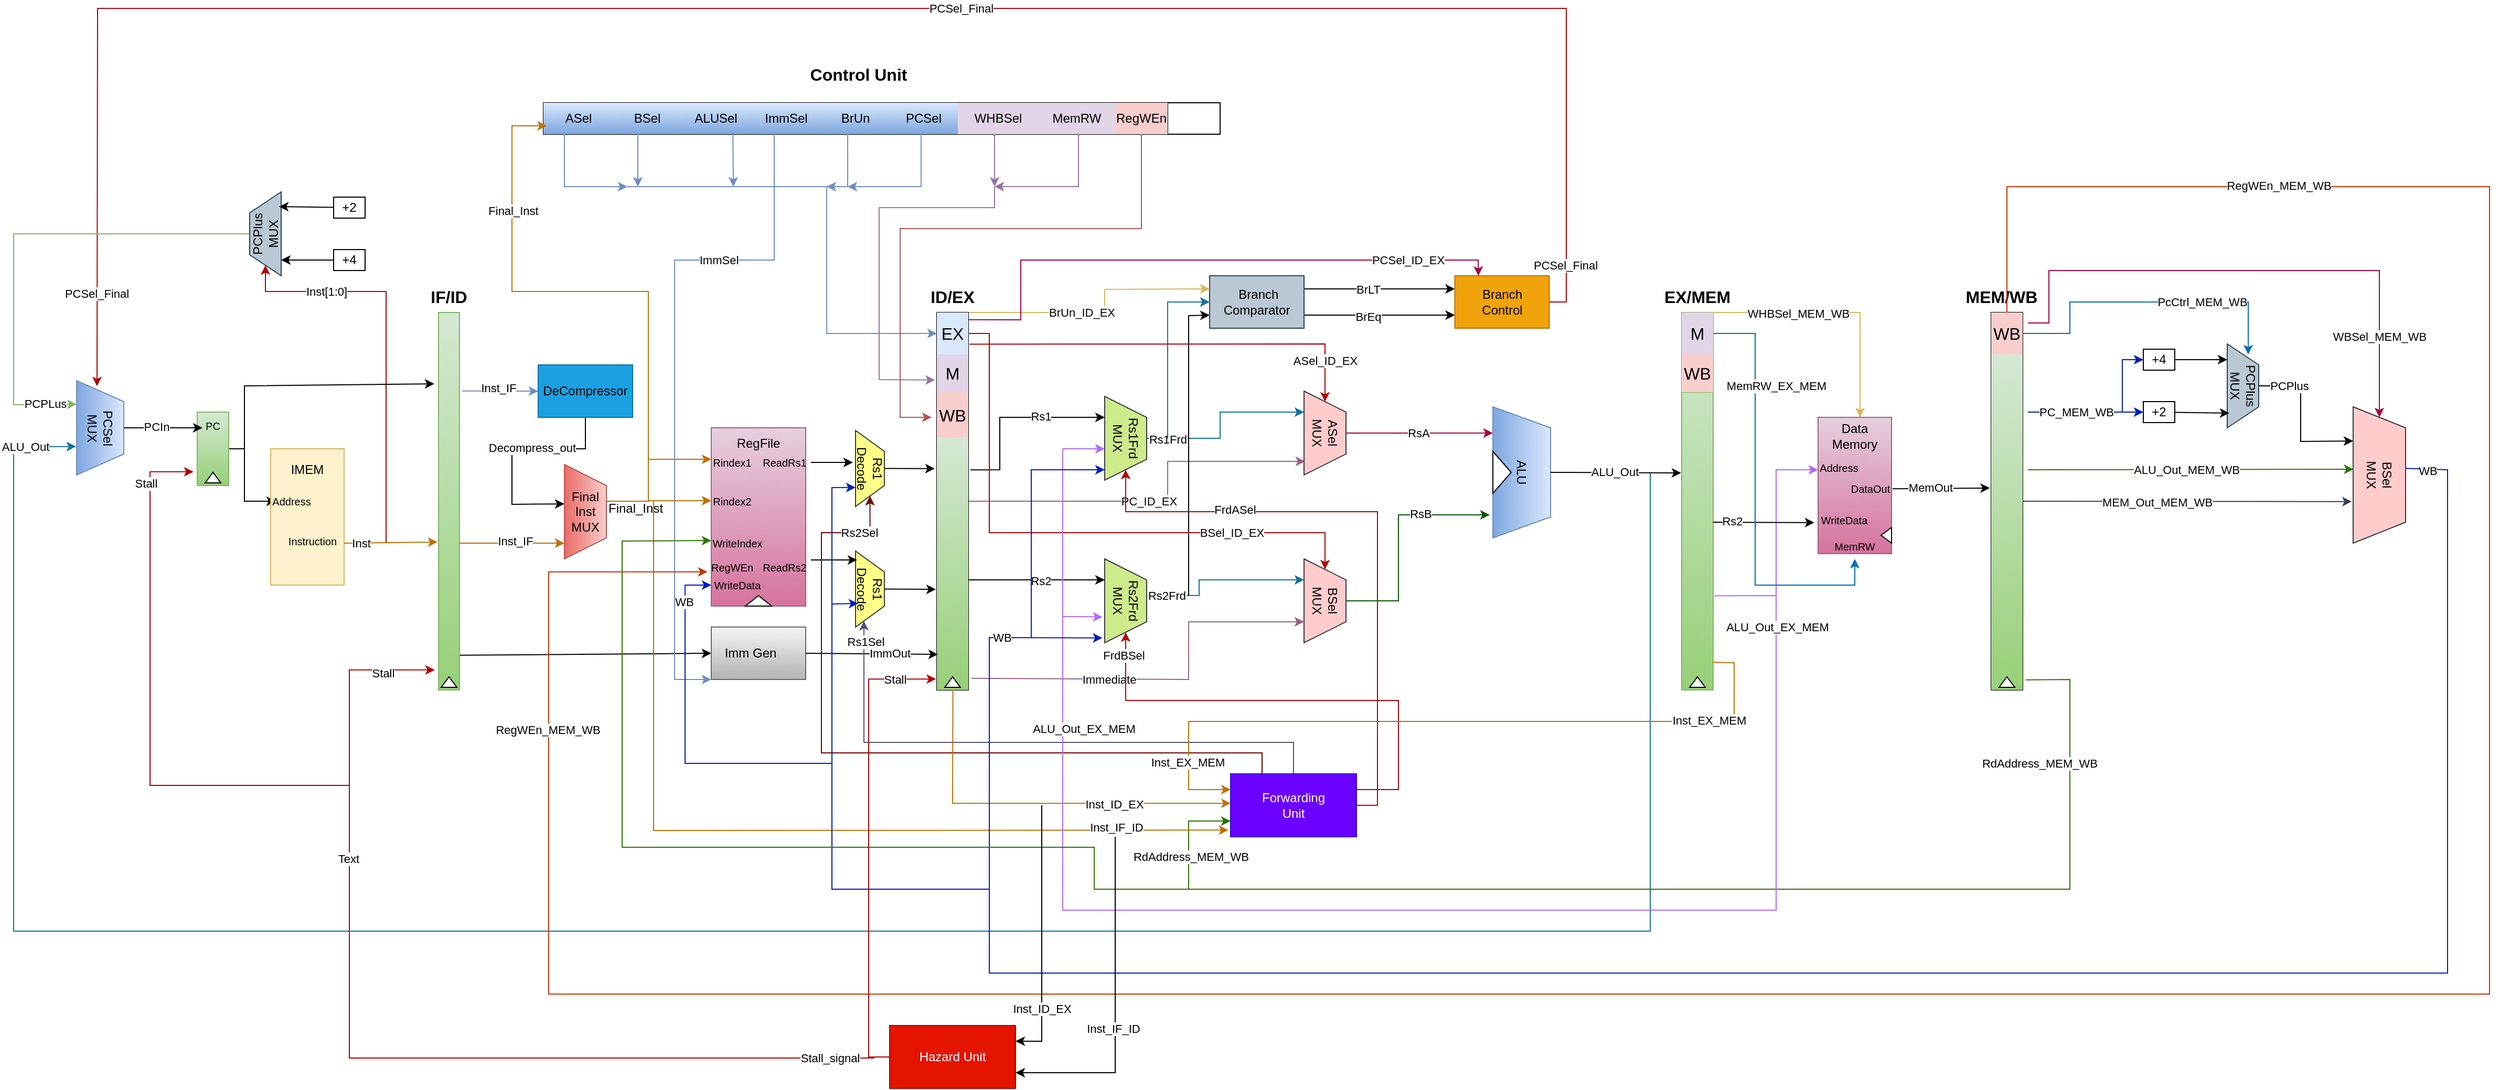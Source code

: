 <mxfile version="22.0.6" type="github" pages="2">
  <diagram name="Page-1" id="mm1-0BpxnrbdSzO1788i">
    <mxGraphModel dx="1593" dy="2357" grid="1" gridSize="10" guides="1" tooltips="1" connect="1" arrows="1" fold="1" page="1" pageScale="1" pageWidth="2500" pageHeight="1500" math="0" shadow="0">
      <root>
        <mxCell id="0" />
        <mxCell id="1" parent="0" />
        <mxCell id="Jo6YKP99Ox7OWtaE8BUb-49" style="edgeStyle=none;rounded=0;orthogonalLoop=1;jettySize=auto;html=1;exitX=0.967;exitY=0.5;exitDx=0;exitDy=0;exitPerimeter=0;" parent="1" source="_NSQsEMBnyyuoNphyygk-1" edge="1">
          <mxGeometry relative="1" as="geometry">
            <mxPoint x="330" y="420" as="sourcePoint" />
            <mxPoint x="370" y="470" as="targetPoint" />
            <Array as="points">
              <mxPoint x="340" y="420" />
              <mxPoint x="340" y="470" />
              <mxPoint x="370" y="470" />
            </Array>
          </mxGeometry>
        </mxCell>
        <object label="" PC="PC" id="_NSQsEMBnyyuoNphyygk-8">
          <mxCell style="verticalLabelPosition=bottom;verticalAlign=top;html=1;shape=mxgraph.basic.rect;fillColor2=none;strokeWidth=1;size=20;indent=0;fillColor=#fff2cc;strokeColor=#d6b656;" parent="1" vertex="1">
            <mxGeometry x="365" y="420" width="70" height="130" as="geometry" />
          </mxCell>
        </object>
        <mxCell id="_NSQsEMBnyyuoNphyygk-7" value="PC" style="text;html=1;strokeColor=none;fillColor=none;align=center;verticalAlign=middle;whiteSpace=wrap;rounded=0;" parent="1" vertex="1">
          <mxGeometry x="280" y="385" width="60" height="30" as="geometry" />
        </mxCell>
        <mxCell id="_NSQsEMBnyyuoNphyygk-9" value="IMEM" style="text;html=1;strokeColor=none;fillColor=none;align=center;verticalAlign=middle;whiteSpace=wrap;rounded=0;" parent="1" vertex="1">
          <mxGeometry x="370" y="425" width="60" height="30" as="geometry" />
        </mxCell>
        <mxCell id="Jo6YKP99Ox7OWtaE8BUb-80" style="edgeStyle=none;rounded=0;orthogonalLoop=1;jettySize=auto;html=1;entryX=0;entryY=0.5;entryDx=0;entryDy=0;exitX=0.95;exitY=0.908;exitDx=0;exitDy=0;exitPerimeter=0;" parent="1" source="_NSQsEMBnyyuoNphyygk-10" target="_NSQsEMBnyyuoNphyygk-18" edge="1">
          <mxGeometry relative="1" as="geometry">
            <mxPoint x="780" y="620" as="targetPoint" />
          </mxGeometry>
        </mxCell>
        <object label="" PC="PC" id="_NSQsEMBnyyuoNphyygk-10">
          <mxCell style="verticalLabelPosition=bottom;verticalAlign=top;html=1;shape=mxgraph.basic.rect;fillColor2=none;strokeWidth=1;size=20;indent=0;fillColor=#d5e8d4;gradientColor=#97d077;strokeColor=#82b366;" parent="1" vertex="1">
            <mxGeometry x="525" y="290" width="20" height="360" as="geometry" />
          </mxCell>
        </object>
        <mxCell id="_NSQsEMBnyyuoNphyygk-11" value="&lt;b&gt;&lt;font style=&quot;font-size: 16px;&quot;&gt;IF/ID&lt;/font&gt;&lt;/b&gt;" style="text;html=1;strokeColor=none;fillColor=none;align=center;verticalAlign=middle;whiteSpace=wrap;rounded=0;" parent="1" vertex="1">
          <mxGeometry x="505" y="260" width="60" height="30" as="geometry" />
        </mxCell>
        <object label="" PC="PC" id="_NSQsEMBnyyuoNphyygk-12">
          <mxCell style="verticalLabelPosition=bottom;verticalAlign=top;html=1;shape=mxgraph.basic.rect;fillColor2=none;strokeWidth=1;size=20;indent=0;fillColor=#e6d0de;strokeColor=#996185;gradientColor=#d5739d;" parent="1" vertex="1">
            <mxGeometry x="785" y="400" width="90" height="170" as="geometry" />
          </mxCell>
        </object>
        <mxCell id="_NSQsEMBnyyuoNphyygk-13" value="RegFile" style="text;html=1;strokeColor=none;fillColor=none;align=center;verticalAlign=middle;whiteSpace=wrap;rounded=0;" parent="1" vertex="1">
          <mxGeometry x="800" y="400" width="60" height="30" as="geometry" />
        </mxCell>
        <mxCell id="_NSQsEMBnyyuoNphyygk-15" value="&lt;font style=&quot;font-size: 16px;&quot;&gt;&lt;b&gt;ID/EX&lt;/b&gt;&lt;/font&gt;" style="text;html=1;strokeColor=none;fillColor=none;align=center;verticalAlign=middle;whiteSpace=wrap;rounded=0;" parent="1" vertex="1">
          <mxGeometry x="995" y="260" width="40" height="30" as="geometry" />
        </mxCell>
        <mxCell id="Jo6YKP99Ox7OWtaE8BUb-110" style="edgeStyle=none;rounded=0;orthogonalLoop=1;jettySize=auto;html=1;exitX=1;exitY=0.25;exitDx=0;exitDy=0;entryX=0;entryY=0.25;entryDx=0;entryDy=0;" parent="1" source="_NSQsEMBnyyuoNphyygk-16" target="_NSQsEMBnyyuoNphyygk-82" edge="1">
          <mxGeometry relative="1" as="geometry" />
        </mxCell>
        <mxCell id="Jo6YKP99Ox7OWtaE8BUb-113" value="BrLT" style="edgeLabel;html=1;align=center;verticalAlign=middle;resizable=0;points=[];" parent="Jo6YKP99Ox7OWtaE8BUb-110" vertex="1" connectable="0">
          <mxGeometry x="-0.151" y="1" relative="1" as="geometry">
            <mxPoint y="1" as="offset" />
          </mxGeometry>
        </mxCell>
        <mxCell id="Jo6YKP99Ox7OWtaE8BUb-111" style="edgeStyle=none;rounded=0;orthogonalLoop=1;jettySize=auto;html=1;exitX=1;exitY=0.75;exitDx=0;exitDy=0;entryX=0;entryY=0.75;entryDx=0;entryDy=0;" parent="1" source="_NSQsEMBnyyuoNphyygk-16" target="_NSQsEMBnyyuoNphyygk-82" edge="1">
          <mxGeometry relative="1" as="geometry" />
        </mxCell>
        <mxCell id="Jo6YKP99Ox7OWtaE8BUb-114" value="BrEq" style="edgeLabel;html=1;align=center;verticalAlign=middle;resizable=0;points=[];" parent="Jo6YKP99Ox7OWtaE8BUb-111" vertex="1" connectable="0">
          <mxGeometry x="-0.151" relative="1" as="geometry">
            <mxPoint y="1" as="offset" />
          </mxGeometry>
        </mxCell>
        <mxCell id="_NSQsEMBnyyuoNphyygk-16" value="" style="rounded=0;whiteSpace=wrap;html=1;fillColor=#bac8d3;strokeColor=#23445d;" parent="1" vertex="1">
          <mxGeometry x="1260" y="255" width="90" height="50" as="geometry" />
        </mxCell>
        <mxCell id="_NSQsEMBnyyuoNphyygk-17" value="&amp;nbsp;Branch Comparator" style="text;html=1;strokeColor=none;fillColor=none;align=center;verticalAlign=middle;whiteSpace=wrap;rounded=0;" parent="1" vertex="1">
          <mxGeometry x="1285" y="265" width="40" height="30" as="geometry" />
        </mxCell>
        <mxCell id="_NSQsEMBnyyuoNphyygk-18" value="" style="rounded=0;whiteSpace=wrap;html=1;fillColor=#f5f5f5;strokeColor=#666666;gradientColor=#b3b3b3;" parent="1" vertex="1">
          <mxGeometry x="785" y="590" width="90" height="50" as="geometry" />
        </mxCell>
        <mxCell id="_NSQsEMBnyyuoNphyygk-19" value="Imm Gen" style="text;html=1;strokeColor=none;fillColor=none;align=center;verticalAlign=middle;whiteSpace=wrap;rounded=0;" parent="1" vertex="1">
          <mxGeometry x="795" y="600" width="55" height="30" as="geometry" />
        </mxCell>
        <mxCell id="Jo6YKP99Ox7OWtaE8BUb-14" style="edgeStyle=none;rounded=0;orthogonalLoop=1;jettySize=auto;html=1;exitX=0.5;exitY=1;exitDx=0;exitDy=0;entryX=0;entryY=0.25;entryDx=0;entryDy=0;" parent="1" source="_NSQsEMBnyyuoNphyygk-20" target="Jo6YKP99Ox7OWtaE8BUb-5" edge="1">
          <mxGeometry relative="1" as="geometry">
            <mxPoint x="615" y="470" as="targetPoint" />
            <Array as="points">
              <mxPoint x="665" y="420" />
              <mxPoint x="595" y="420" />
              <mxPoint x="595" y="473" />
            </Array>
          </mxGeometry>
        </mxCell>
        <mxCell id="Jo6YKP99Ox7OWtaE8BUb-15" value="Decompress_out" style="edgeLabel;html=1;align=center;verticalAlign=middle;resizable=0;points=[];" parent="Jo6YKP99Ox7OWtaE8BUb-14" vertex="1" connectable="0">
          <mxGeometry x="-0.202" y="-1" relative="1" as="geometry">
            <mxPoint as="offset" />
          </mxGeometry>
        </mxCell>
        <mxCell id="_NSQsEMBnyyuoNphyygk-20" value="" style="rounded=0;whiteSpace=wrap;html=1;fillColor=#1ba1e2;fontColor=#ffffff;strokeColor=#006EAF;" parent="1" vertex="1">
          <mxGeometry x="620" y="340" width="90" height="50" as="geometry" />
        </mxCell>
        <mxCell id="_NSQsEMBnyyuoNphyygk-21" value="DeCompressor" style="text;html=1;strokeColor=none;fillColor=none;align=center;verticalAlign=middle;whiteSpace=wrap;rounded=0;" parent="1" vertex="1">
          <mxGeometry x="645" y="350" width="40" height="30" as="geometry" />
        </mxCell>
        <mxCell id="Jo6YKP99Ox7OWtaE8BUb-149" style="edgeStyle=none;rounded=0;orthogonalLoop=1;jettySize=auto;html=1;entryX=0.698;entryY=1.011;entryDx=0;entryDy=0;entryPerimeter=0;fillColor=#b1ddf0;strokeColor=#10739e;" parent="1" target="Jo6YKP99Ox7OWtaE8BUb-57" edge="1">
          <mxGeometry relative="1" as="geometry">
            <mxPoint x="160" y="420" as="targetPoint" />
            <mxPoint x="1680" y="443" as="sourcePoint" />
            <Array as="points">
              <mxPoint x="1680" y="880" />
              <mxPoint x="1640" y="880" />
              <mxPoint x="640" y="880" />
              <mxPoint x="120" y="880" />
              <mxPoint x="120" y="720" />
              <mxPoint x="120" y="580" />
              <mxPoint x="120" y="418" />
            </Array>
          </mxGeometry>
        </mxCell>
        <mxCell id="Jo6YKP99Ox7OWtaE8BUb-150" value="ALU_Out" style="edgeLabel;html=1;align=center;verticalAlign=middle;resizable=0;points=[];" parent="Jo6YKP99Ox7OWtaE8BUb-149" vertex="1" connectable="0">
          <mxGeometry x="0.961" relative="1" as="geometry">
            <mxPoint as="offset" />
          </mxGeometry>
        </mxCell>
        <mxCell id="_NSQsEMBnyyuoNphyygk-22" value="ALU" style="shape=trapezoid;perimeter=trapezoidPerimeter;whiteSpace=wrap;html=1;fixedSize=1;rotation=90;fillColor=#dae8fc;strokeColor=#6c8ebf;gradientColor=#7ea6e0;" parent="1" vertex="1">
          <mxGeometry x="1495" y="415" width="125" height="55" as="geometry" />
        </mxCell>
        <mxCell id="_NSQsEMBnyyuoNphyygk-25" value="&lt;font style=&quot;font-size: 16px;&quot;&gt;&lt;b&gt;EX/MEM&lt;/b&gt;&lt;/font&gt;" style="text;html=1;strokeColor=none;fillColor=none;align=center;verticalAlign=middle;whiteSpace=wrap;rounded=0;" parent="1" vertex="1">
          <mxGeometry x="1705" y="260" width="40" height="30" as="geometry" />
        </mxCell>
        <object label="" PC="PC" id="_NSQsEMBnyyuoNphyygk-26">
          <mxCell style="verticalLabelPosition=bottom;verticalAlign=top;html=1;shape=mxgraph.basic.rect;fillColor2=none;strokeWidth=1;size=20;indent=0;fillColor=#e6d0de;strokeColor=#996185;gradientColor=#d5739d;" parent="1" vertex="1">
            <mxGeometry x="1840" y="390" width="70" height="130" as="geometry" />
          </mxCell>
        </object>
        <mxCell id="_NSQsEMBnyyuoNphyygk-27" value="Data&lt;br&gt;Memory" style="text;html=1;strokeColor=none;fillColor=none;align=center;verticalAlign=middle;whiteSpace=wrap;rounded=0;" parent="1" vertex="1">
          <mxGeometry x="1845" y="392.5" width="60" height="30" as="geometry" />
        </mxCell>
        <mxCell id="_NSQsEMBnyyuoNphyygk-29" value="&lt;font style=&quot;font-size: 16px;&quot;&gt;&lt;b&gt;MEM/WB&lt;/b&gt;&lt;/font&gt;" style="text;html=1;strokeColor=none;fillColor=none;align=center;verticalAlign=middle;whiteSpace=wrap;rounded=0;" parent="1" vertex="1">
          <mxGeometry x="1995" y="260" width="40" height="30" as="geometry" />
        </mxCell>
        <mxCell id="_NSQsEMBnyyuoNphyygk-31" value="" style="shape=table;startSize=0;container=1;collapsible=0;childLayout=tableLayout;fontSize=12;" parent="1" vertex="1">
          <mxGeometry x="625" y="90" width="645" height="30" as="geometry" />
        </mxCell>
        <mxCell id="_NSQsEMBnyyuoNphyygk-32" value="" style="shape=tableRow;horizontal=0;startSize=0;swimlaneHead=0;swimlaneBody=0;strokeColor=inherit;top=0;left=0;bottom=0;right=0;collapsible=0;dropTarget=0;fillColor=none;points=[[0,0.5],[1,0.5]];portConstraint=eastwest;fontSize=12;" parent="_NSQsEMBnyyuoNphyygk-31" vertex="1">
          <mxGeometry width="645" height="30" as="geometry" />
        </mxCell>
        <mxCell id="_NSQsEMBnyyuoNphyygk-33" value="&lt;span style=&quot;font-size: 12px;&quot;&gt;ASel&lt;/span&gt;" style="shape=partialRectangle;html=1;whiteSpace=wrap;connectable=0;strokeColor=#6c8ebf;overflow=hidden;fillColor=#DAE8FC;top=0;left=0;bottom=0;right=0;pointerEvents=1;fontSize=12;gradientColor=#7ea6e0;" parent="_NSQsEMBnyyuoNphyygk-32" vertex="1">
          <mxGeometry width="67" height="30" as="geometry">
            <mxRectangle width="67" height="30" as="alternateBounds" />
          </mxGeometry>
        </mxCell>
        <mxCell id="_NSQsEMBnyyuoNphyygk-44" value="BSel" style="shape=partialRectangle;html=1;whiteSpace=wrap;connectable=0;strokeColor=#6c8ebf;overflow=hidden;fillColor=#DAE8FC;top=0;left=0;bottom=0;right=0;pointerEvents=1;fontSize=12;gradientColor=#7ea6e0;" parent="_NSQsEMBnyyuoNphyygk-32" vertex="1">
          <mxGeometry x="67" width="64" height="30" as="geometry">
            <mxRectangle width="64" height="30" as="alternateBounds" />
          </mxGeometry>
        </mxCell>
        <mxCell id="_NSQsEMBnyyuoNphyygk-45" value="ALUSel" style="shape=partialRectangle;html=1;whiteSpace=wrap;connectable=0;strokeColor=#6c8ebf;overflow=hidden;fillColor=#DAE8FC;top=0;left=0;bottom=0;right=0;pointerEvents=1;fontSize=12;gradientColor=#7ea6e0;" parent="_NSQsEMBnyyuoNphyygk-32" vertex="1">
          <mxGeometry x="131" width="67" height="30" as="geometry">
            <mxRectangle width="67" height="30" as="alternateBounds" />
          </mxGeometry>
        </mxCell>
        <mxCell id="_NSQsEMBnyyuoNphyygk-46" value="ImmSel" style="shape=partialRectangle;html=1;whiteSpace=wrap;connectable=0;strokeColor=#6c8ebf;overflow=hidden;fillColor=#DAE8FC;top=0;left=0;bottom=0;right=0;pointerEvents=1;fontSize=12;gradientColor=#7ea6e0;" parent="_NSQsEMBnyyuoNphyygk-32" vertex="1">
          <mxGeometry x="198" width="67" height="30" as="geometry">
            <mxRectangle width="67" height="30" as="alternateBounds" />
          </mxGeometry>
        </mxCell>
        <mxCell id="_NSQsEMBnyyuoNphyygk-34" value="BrUn" style="shape=partialRectangle;html=1;whiteSpace=wrap;connectable=0;strokeColor=#6c8ebf;overflow=hidden;fillColor=#DAE8FC;top=0;left=0;bottom=0;right=0;pointerEvents=1;fontSize=12;gradientColor=#7ea6e0;" parent="_NSQsEMBnyyuoNphyygk-32" vertex="1">
          <mxGeometry x="265" width="65" height="30" as="geometry">
            <mxRectangle width="65" height="30" as="alternateBounds" />
          </mxGeometry>
        </mxCell>
        <mxCell id="_NSQsEMBnyyuoNphyygk-92" value="PCSel" style="shape=partialRectangle;html=1;whiteSpace=wrap;connectable=0;strokeColor=#6c8ebf;overflow=hidden;fillColor=#dae8fc;top=0;left=0;bottom=0;right=0;pointerEvents=1;fontSize=12;gradientColor=#7ea6e0;" parent="_NSQsEMBnyyuoNphyygk-32" vertex="1">
          <mxGeometry x="330" width="65" height="30" as="geometry">
            <mxRectangle width="65" height="30" as="alternateBounds" />
          </mxGeometry>
        </mxCell>
        <mxCell id="_NSQsEMBnyyuoNphyygk-35" value="WHBSel" style="shape=partialRectangle;html=1;whiteSpace=wrap;connectable=0;strokeColor=#9673a6;overflow=hidden;fillColor=#e1d5e7;top=0;left=0;bottom=0;right=0;pointerEvents=1;fontSize=12;" parent="_NSQsEMBnyyuoNphyygk-32" vertex="1">
          <mxGeometry x="395" width="77" height="30" as="geometry">
            <mxRectangle width="77" height="30" as="alternateBounds" />
          </mxGeometry>
        </mxCell>
        <mxCell id="_NSQsEMBnyyuoNphyygk-49" value="MemRW" style="shape=partialRectangle;html=1;whiteSpace=wrap;connectable=0;strokeColor=#9673a6;overflow=hidden;fillColor=#e1d5e7;top=0;left=0;bottom=0;right=0;pointerEvents=1;fontSize=12;" parent="_NSQsEMBnyyuoNphyygk-32" vertex="1">
          <mxGeometry x="472" width="73" height="30" as="geometry">
            <mxRectangle width="73" height="30" as="alternateBounds" />
          </mxGeometry>
        </mxCell>
        <mxCell id="_NSQsEMBnyyuoNphyygk-48" value="RegWEn" style="shape=partialRectangle;html=1;whiteSpace=wrap;connectable=0;strokeColor=#b85450;overflow=hidden;fillColor=#f8cecc;top=0;left=0;bottom=0;right=0;pointerEvents=1;fontSize=12;" parent="_NSQsEMBnyyuoNphyygk-32" vertex="1">
          <mxGeometry x="545" width="50" height="30" as="geometry">
            <mxRectangle width="50" height="30" as="alternateBounds" />
          </mxGeometry>
        </mxCell>
        <mxCell id="_NSQsEMBnyyuoNphyygk-50" value="" style="shape=partialRectangle;html=1;whiteSpace=wrap;connectable=0;strokeColor=inherit;overflow=hidden;fillColor=none;top=0;left=0;bottom=0;right=0;pointerEvents=1;fontSize=12;" parent="_NSQsEMBnyyuoNphyygk-32" vertex="1">
          <mxGeometry x="595" width="50" height="30" as="geometry">
            <mxRectangle width="50" height="30" as="alternateBounds" />
          </mxGeometry>
        </mxCell>
        <mxCell id="Jo6YKP99Ox7OWtaE8BUb-101" style="edgeStyle=none;rounded=0;orthogonalLoop=1;jettySize=auto;html=1;entryX=0.838;entryY=0.975;entryDx=0;entryDy=0;entryPerimeter=0;fillColor=#e6d0de;gradientColor=#d5739d;strokeColor=#996185;" parent="1" source="_NSQsEMBnyyuoNphyygk-51" target="Jo6YKP99Ox7OWtaE8BUb-90" edge="1">
          <mxGeometry relative="1" as="geometry">
            <mxPoint x="1330" y="470" as="targetPoint" />
            <Array as="points">
              <mxPoint x="1220" y="470" />
              <mxPoint x="1220" y="432" />
              <mxPoint x="1240" y="432" />
            </Array>
          </mxGeometry>
        </mxCell>
        <mxCell id="Jo6YKP99Ox7OWtaE8BUb-102" value="PC_ID_EX" style="edgeLabel;html=1;align=center;verticalAlign=middle;resizable=0;points=[];" parent="Jo6YKP99Ox7OWtaE8BUb-101" vertex="1" connectable="0">
          <mxGeometry x="-0.042" relative="1" as="geometry">
            <mxPoint as="offset" />
          </mxGeometry>
        </mxCell>
        <mxCell id="Jo6YKP99Ox7OWtaE8BUb-115" style="edgeStyle=none;rounded=0;orthogonalLoop=1;jettySize=auto;html=1;exitX=1;exitY=0;exitDx=0;exitDy=0;entryX=0;entryY=0.25;entryDx=0;entryDy=0;fillColor=#fff2cc;strokeColor=#d6b656;" parent="1" source="_NSQsEMBnyyuoNphyygk-51" target="_NSQsEMBnyyuoNphyygk-16" edge="1">
          <mxGeometry relative="1" as="geometry">
            <Array as="points">
              <mxPoint x="1160" y="290" />
              <mxPoint x="1160" y="268" />
            </Array>
          </mxGeometry>
        </mxCell>
        <mxCell id="Jo6YKP99Ox7OWtaE8BUb-116" value="BrUn_ID_EX" style="edgeLabel;html=1;align=center;verticalAlign=middle;resizable=0;points=[];" parent="Jo6YKP99Ox7OWtaE8BUb-115" vertex="1" connectable="0">
          <mxGeometry x="-0.144" y="1" relative="1" as="geometry">
            <mxPoint y="1" as="offset" />
          </mxGeometry>
        </mxCell>
        <mxCell id="_NSQsEMBnyyuoNphyygk-51" value="" style="shape=table;startSize=0;container=1;collapsible=0;childLayout=tableLayout;fontSize=16;" parent="1" vertex="1">
          <mxGeometry x="1000" y="290" width="30" height="360" as="geometry" />
        </mxCell>
        <mxCell id="_NSQsEMBnyyuoNphyygk-52" value="" style="shape=tableRow;horizontal=0;startSize=0;swimlaneHead=0;swimlaneBody=0;strokeColor=inherit;top=0;left=0;bottom=0;right=0;collapsible=0;dropTarget=0;fillColor=none;points=[[0,0.5],[1,0.5]];portConstraint=eastwest;fontSize=16;" parent="_NSQsEMBnyyuoNphyygk-51" vertex="1">
          <mxGeometry width="30" height="40" as="geometry" />
        </mxCell>
        <mxCell id="_NSQsEMBnyyuoNphyygk-53" value="EX" style="shape=partialRectangle;html=1;whiteSpace=wrap;connectable=0;strokeColor=#6c8ebf;overflow=hidden;fillColor=#dae8fc;top=0;left=0;bottom=0;right=0;pointerEvents=1;fontSize=16;" parent="_NSQsEMBnyyuoNphyygk-52" vertex="1">
          <mxGeometry width="30" height="40" as="geometry">
            <mxRectangle width="30" height="40" as="alternateBounds" />
          </mxGeometry>
        </mxCell>
        <mxCell id="_NSQsEMBnyyuoNphyygk-56" value="" style="shape=tableRow;horizontal=0;startSize=0;swimlaneHead=0;swimlaneBody=0;strokeColor=inherit;top=0;left=0;bottom=0;right=0;collapsible=0;dropTarget=0;fillColor=none;points=[[0,0.5],[1,0.5]];portConstraint=eastwest;fontSize=16;" parent="_NSQsEMBnyyuoNphyygk-51" vertex="1">
          <mxGeometry y="40" width="30" height="36" as="geometry" />
        </mxCell>
        <mxCell id="_NSQsEMBnyyuoNphyygk-57" value="M" style="shape=partialRectangle;html=1;whiteSpace=wrap;connectable=0;strokeColor=#9673a6;overflow=hidden;fillColor=#e1d5e7;top=0;left=0;bottom=0;right=0;pointerEvents=1;fontSize=16;" parent="_NSQsEMBnyyuoNphyygk-56" vertex="1">
          <mxGeometry width="30" height="36" as="geometry">
            <mxRectangle width="30" height="36" as="alternateBounds" />
          </mxGeometry>
        </mxCell>
        <mxCell id="_NSQsEMBnyyuoNphyygk-64" style="shape=tableRow;horizontal=0;startSize=0;swimlaneHead=0;swimlaneBody=0;strokeColor=inherit;top=0;left=0;bottom=0;right=0;collapsible=0;dropTarget=0;fillColor=none;points=[[0,0.5],[1,0.5]];portConstraint=eastwest;fontSize=16;" parent="_NSQsEMBnyyuoNphyygk-51" vertex="1">
          <mxGeometry y="76" width="30" height="43" as="geometry" />
        </mxCell>
        <mxCell id="_NSQsEMBnyyuoNphyygk-65" value="WB" style="shape=partialRectangle;html=1;whiteSpace=wrap;connectable=0;strokeColor=#b85450;overflow=hidden;fillColor=#f8cecc;top=0;left=0;bottom=0;right=0;pointerEvents=1;fontSize=16;" parent="_NSQsEMBnyyuoNphyygk-64" vertex="1">
          <mxGeometry width="30" height="43" as="geometry">
            <mxRectangle width="30" height="43" as="alternateBounds" />
          </mxGeometry>
        </mxCell>
        <mxCell id="_NSQsEMBnyyuoNphyygk-60" value="" style="shape=tableRow;horizontal=0;startSize=0;swimlaneHead=0;swimlaneBody=0;strokeColor=inherit;top=0;left=0;bottom=0;right=0;collapsible=0;dropTarget=0;fillColor=none;points=[[0,0.5],[1,0.5]];portConstraint=eastwest;fontSize=16;" parent="_NSQsEMBnyyuoNphyygk-51" vertex="1">
          <mxGeometry y="119" width="30" height="241" as="geometry" />
        </mxCell>
        <mxCell id="_NSQsEMBnyyuoNphyygk-61" value="" style="shape=partialRectangle;html=1;whiteSpace=wrap;connectable=0;strokeColor=#82b366;overflow=hidden;fillColor=#d5e8d4;top=0;left=0;bottom=0;right=0;pointerEvents=1;fontSize=16;gradientColor=#97d077;" parent="_NSQsEMBnyyuoNphyygk-60" vertex="1">
          <mxGeometry width="30" height="241" as="geometry">
            <mxRectangle width="30" height="241" as="alternateBounds" />
          </mxGeometry>
        </mxCell>
        <mxCell id="Jo6YKP99Ox7OWtaE8BUb-198" style="edgeStyle=none;rounded=0;orthogonalLoop=1;jettySize=auto;html=1;entryX=0;entryY=0.385;entryDx=0;entryDy=0;entryPerimeter=0;strokeColor=#B266FF;" parent="1" target="_NSQsEMBnyyuoNphyygk-26" edge="1">
          <mxGeometry relative="1" as="geometry">
            <mxPoint x="1810.0" y="440.0" as="targetPoint" />
            <mxPoint x="1800" y="560" as="sourcePoint" />
            <Array as="points">
              <mxPoint x="1800" y="440" />
            </Array>
          </mxGeometry>
        </mxCell>
        <mxCell id="_NSQsEMBnyyuoNphyygk-66" value="" style="shape=table;startSize=0;container=1;collapsible=0;childLayout=tableLayout;fontSize=16;fillColor=#d5e8d4;gradientColor=#97d077;strokeColor=#82b366;" parent="1" vertex="1">
          <mxGeometry x="1710" y="290" width="30" height="360" as="geometry" />
        </mxCell>
        <mxCell id="_NSQsEMBnyyuoNphyygk-67" value="" style="shape=tableRow;horizontal=0;startSize=0;swimlaneHead=0;swimlaneBody=0;strokeColor=inherit;top=0;left=0;bottom=0;right=0;collapsible=0;dropTarget=0;fillColor=none;points=[[0,0.5],[1,0.5]];portConstraint=eastwest;fontSize=16;" parent="_NSQsEMBnyyuoNphyygk-66" vertex="1">
          <mxGeometry width="30" height="40" as="geometry" />
        </mxCell>
        <mxCell id="_NSQsEMBnyyuoNphyygk-68" value="M" style="shape=partialRectangle;html=1;whiteSpace=wrap;connectable=0;strokeColor=#9673a6;overflow=hidden;fillColor=#e1d5e7;top=0;left=0;bottom=0;right=0;pointerEvents=1;fontSize=16;" parent="_NSQsEMBnyyuoNphyygk-67" vertex="1">
          <mxGeometry width="30" height="40" as="geometry">
            <mxRectangle width="30" height="40" as="alternateBounds" />
          </mxGeometry>
        </mxCell>
        <mxCell id="_NSQsEMBnyyuoNphyygk-69" value="" style="shape=tableRow;horizontal=0;startSize=0;swimlaneHead=0;swimlaneBody=0;strokeColor=inherit;top=0;left=0;bottom=0;right=0;collapsible=0;dropTarget=0;fillColor=none;points=[[0,0.5],[1,0.5]];portConstraint=eastwest;fontSize=16;" parent="_NSQsEMBnyyuoNphyygk-66" vertex="1">
          <mxGeometry y="40" width="30" height="36" as="geometry" />
        </mxCell>
        <mxCell id="_NSQsEMBnyyuoNphyygk-70" value="WB" style="shape=partialRectangle;html=1;whiteSpace=wrap;connectable=0;strokeColor=#b85450;overflow=hidden;fillColor=#f8cecc;top=0;left=0;bottom=0;right=0;pointerEvents=1;fontSize=16;" parent="_NSQsEMBnyyuoNphyygk-69" vertex="1">
          <mxGeometry width="30" height="36" as="geometry">
            <mxRectangle width="30" height="36" as="alternateBounds" />
          </mxGeometry>
        </mxCell>
        <mxCell id="_NSQsEMBnyyuoNphyygk-73" value="" style="shape=tableRow;horizontal=0;startSize=0;swimlaneHead=0;swimlaneBody=0;strokeColor=inherit;top=0;left=0;bottom=0;right=0;collapsible=0;dropTarget=0;fillColor=none;points=[[0,0.5],[1,0.5]];portConstraint=eastwest;fontSize=16;" parent="_NSQsEMBnyyuoNphyygk-66" vertex="1">
          <mxGeometry y="76" width="30" height="284" as="geometry" />
        </mxCell>
        <mxCell id="_NSQsEMBnyyuoNphyygk-74" value="" style="shape=partialRectangle;html=1;whiteSpace=wrap;connectable=0;strokeColor=inherit;overflow=hidden;fillColor=none;top=0;left=0;bottom=0;right=0;pointerEvents=1;fontSize=16;" parent="_NSQsEMBnyyuoNphyygk-73" vertex="1">
          <mxGeometry width="30" height="284" as="geometry">
            <mxRectangle width="30" height="284" as="alternateBounds" />
          </mxGeometry>
        </mxCell>
        <mxCell id="Jo6YKP99Ox7OWtaE8BUb-143" style="edgeStyle=none;rounded=0;orthogonalLoop=1;jettySize=auto;html=1;entryX=0;entryY=0.75;entryDx=0;entryDy=0;exitX=1.094;exitY=0.97;exitDx=0;exitDy=0;exitPerimeter=0;fillColor=#60a917;strokeColor=#2D7600;" parent="1" source="_NSQsEMBnyyuoNphyygk-80" target="Jo6YKP99Ox7OWtaE8BUb-136" edge="1">
          <mxGeometry relative="1" as="geometry">
            <Array as="points">
              <mxPoint x="2080" y="640" />
              <mxPoint x="2080" y="840" />
              <mxPoint x="1240" y="840" />
              <mxPoint x="1240" y="775" />
            </Array>
          </mxGeometry>
        </mxCell>
        <mxCell id="Jo6YKP99Ox7OWtaE8BUb-144" value="RdAddress_MEM_WB" style="edgeLabel;html=1;align=center;verticalAlign=middle;resizable=0;points=[];" parent="Jo6YKP99Ox7OWtaE8BUb-143" vertex="1" connectable="0">
          <mxGeometry x="0.876" y="-2" relative="1" as="geometry">
            <mxPoint as="offset" />
          </mxGeometry>
        </mxCell>
        <mxCell id="Jo6YKP99Ox7OWtaE8BUb-162" value="RdAddress_MEM_WB" style="edgeLabel;html=1;align=center;verticalAlign=middle;resizable=0;points=[];" parent="Jo6YKP99Ox7OWtaE8BUb-143" vertex="1" connectable="0">
          <mxGeometry x="-0.969" relative="1" as="geometry">
            <mxPoint x="-6" y="80" as="offset" />
          </mxGeometry>
        </mxCell>
        <mxCell id="Jo6YKP99Ox7OWtaE8BUb-172" style="edgeStyle=none;rounded=0;orthogonalLoop=1;jettySize=auto;html=1;entryX=0;entryY=0.5;entryDx=0;entryDy=0;fillColor=#0050ef;strokeColor=#001DBC;" parent="1" target="Jo6YKP99Ox7OWtaE8BUb-166" edge="1">
          <mxGeometry relative="1" as="geometry">
            <mxPoint x="2040" y="385" as="sourcePoint" />
            <Array as="points" />
          </mxGeometry>
        </mxCell>
        <mxCell id="Jo6YKP99Ox7OWtaE8BUb-173" value="PC_MEM_WB" style="edgeLabel;html=1;align=center;verticalAlign=middle;resizable=0;points=[];" parent="Jo6YKP99Ox7OWtaE8BUb-172" vertex="1" connectable="0">
          <mxGeometry x="-0.4" y="2" relative="1" as="geometry">
            <mxPoint x="13" y="2" as="offset" />
          </mxGeometry>
        </mxCell>
        <mxCell id="_NSQsEMBnyyuoNphyygk-75" value="" style="shape=table;startSize=0;container=1;collapsible=0;childLayout=tableLayout;fontSize=16;" parent="1" vertex="1">
          <mxGeometry x="2005" y="290" width="30" height="360.0" as="geometry" />
        </mxCell>
        <mxCell id="_NSQsEMBnyyuoNphyygk-76" value="" style="shape=tableRow;horizontal=0;startSize=0;swimlaneHead=0;swimlaneBody=0;strokeColor=inherit;top=0;left=0;bottom=0;right=0;collapsible=0;dropTarget=0;fillColor=none;points=[[0,0.5],[1,0.5]];portConstraint=eastwest;fontSize=16;" parent="_NSQsEMBnyyuoNphyygk-75" vertex="1">
          <mxGeometry width="30" height="40" as="geometry" />
        </mxCell>
        <mxCell id="_NSQsEMBnyyuoNphyygk-77" value="WB" style="shape=partialRectangle;html=1;whiteSpace=wrap;connectable=0;strokeColor=#b85450;overflow=hidden;fillColor=#f8cecc;top=0;left=0;bottom=0;right=0;pointerEvents=1;fontSize=16;" parent="_NSQsEMBnyyuoNphyygk-76" vertex="1">
          <mxGeometry width="30" height="40" as="geometry">
            <mxRectangle width="30" height="40" as="alternateBounds" />
          </mxGeometry>
        </mxCell>
        <mxCell id="_NSQsEMBnyyuoNphyygk-80" value="" style="shape=tableRow;horizontal=0;startSize=0;swimlaneHead=0;swimlaneBody=0;strokeColor=inherit;top=0;left=0;bottom=0;right=0;collapsible=0;dropTarget=0;fillColor=none;points=[[0,0.5],[1,0.5]];portConstraint=eastwest;fontSize=16;" parent="_NSQsEMBnyyuoNphyygk-75" vertex="1">
          <mxGeometry y="40" width="30" height="320" as="geometry" />
        </mxCell>
        <mxCell id="_NSQsEMBnyyuoNphyygk-81" value="" style="shape=partialRectangle;html=1;whiteSpace=wrap;connectable=0;strokeColor=#82b366;overflow=hidden;fillColor=#d5e8d4;top=0;left=0;bottom=0;right=0;pointerEvents=1;fontSize=16;gradientColor=#97d077;" parent="_NSQsEMBnyyuoNphyygk-80" vertex="1">
          <mxGeometry width="30" height="320" as="geometry">
            <mxRectangle width="30" height="320" as="alternateBounds" />
          </mxGeometry>
        </mxCell>
        <mxCell id="Jo6YKP99Ox7OWtaE8BUb-125" style="edgeStyle=none;rounded=0;orthogonalLoop=1;jettySize=auto;html=1;exitX=1;exitY=0.5;exitDx=0;exitDy=0;entryX=0.059;entryY=0.567;entryDx=0;entryDy=0;entryPerimeter=0;fillColor=#e51400;strokeColor=#B20000;" parent="1" source="_NSQsEMBnyyuoNphyygk-82" target="Jo6YKP99Ox7OWtaE8BUb-57" edge="1">
          <mxGeometry relative="1" as="geometry">
            <mxPoint x="200" as="targetPoint" />
            <mxPoint x="1646.88" y="200.003" as="sourcePoint" />
            <Array as="points">
              <mxPoint x="1600" y="280" />
              <mxPoint x="1600" />
              <mxPoint x="200" />
            </Array>
          </mxGeometry>
        </mxCell>
        <mxCell id="Jo6YKP99Ox7OWtaE8BUb-126" value="PCSel_Final" style="edgeLabel;html=1;align=center;verticalAlign=middle;resizable=0;points=[];" parent="Jo6YKP99Ox7OWtaE8BUb-125" vertex="1" connectable="0">
          <mxGeometry x="0.914" y="-1" relative="1" as="geometry">
            <mxPoint as="offset" />
          </mxGeometry>
        </mxCell>
        <mxCell id="Jo6YKP99Ox7OWtaE8BUb-127" value="PCSel_Final" style="edgeLabel;html=1;align=center;verticalAlign=middle;resizable=0;points=[];" parent="Jo6YKP99Ox7OWtaE8BUb-125" vertex="1" connectable="0">
          <mxGeometry x="-0.95" y="1" relative="1" as="geometry">
            <mxPoint as="offset" />
          </mxGeometry>
        </mxCell>
        <mxCell id="Jo6YKP99Ox7OWtaE8BUb-128" value="PCSel_Final" style="edgeLabel;html=1;align=center;verticalAlign=middle;resizable=0;points=[];" parent="Jo6YKP99Ox7OWtaE8BUb-125" vertex="1" connectable="0">
          <mxGeometry x="-0.15" relative="1" as="geometry">
            <mxPoint as="offset" />
          </mxGeometry>
        </mxCell>
        <mxCell id="_NSQsEMBnyyuoNphyygk-82" value="" style="rounded=0;whiteSpace=wrap;html=1;fillColor=#f0a30a;strokeColor=#BD7000;fontColor=#000000;" parent="1" vertex="1">
          <mxGeometry x="1493.75" y="255" width="90" height="50" as="geometry" />
        </mxCell>
        <mxCell id="_NSQsEMBnyyuoNphyygk-83" value="Branch Control" style="text;html=1;strokeColor=none;fillColor=none;align=center;verticalAlign=middle;whiteSpace=wrap;rounded=0;" parent="1" vertex="1">
          <mxGeometry x="1518.75" y="265" width="40" height="30" as="geometry" />
        </mxCell>
        <mxCell id="_NSQsEMBnyyuoNphyygk-87" value="" style="endArrow=classic;html=1;rounded=0;entryX=0;entryY=0.5;entryDx=0;entryDy=0;fillColor=#dae8fc;strokeColor=#6c8ebf;" parent="1" target="_NSQsEMBnyyuoNphyygk-52" edge="1">
          <mxGeometry width="50" height="50" relative="1" as="geometry">
            <mxPoint x="705" y="170" as="sourcePoint" />
            <mxPoint x="1005" y="170" as="targetPoint" />
            <Array as="points">
              <mxPoint x="785" y="170" />
              <mxPoint x="895" y="170" />
              <mxPoint x="895" y="310" />
            </Array>
          </mxGeometry>
        </mxCell>
        <mxCell id="_NSQsEMBnyyuoNphyygk-88" value="" style="endArrow=classic;html=1;rounded=0;fillColor=#dae8fc;strokeColor=#6c8ebf;" parent="1" edge="1">
          <mxGeometry width="50" height="50" relative="1" as="geometry">
            <mxPoint x="645" y="120" as="sourcePoint" />
            <mxPoint x="705" y="170" as="targetPoint" />
            <Array as="points">
              <mxPoint x="645" y="170" />
            </Array>
          </mxGeometry>
        </mxCell>
        <mxCell id="_NSQsEMBnyyuoNphyygk-89" value="" style="endArrow=classic;html=1;rounded=0;fillColor=#dae8fc;strokeColor=#6c8ebf;" parent="1" edge="1">
          <mxGeometry width="50" height="50" relative="1" as="geometry">
            <mxPoint x="715" y="120" as="sourcePoint" />
            <mxPoint x="715" y="170" as="targetPoint" />
          </mxGeometry>
        </mxCell>
        <mxCell id="_NSQsEMBnyyuoNphyygk-90" value="" style="endArrow=classic;html=1;rounded=0;exitX=0.28;exitY=0.956;exitDx=0;exitDy=0;exitPerimeter=0;fillColor=#dae8fc;strokeColor=#6c8ebf;" parent="1" source="_NSQsEMBnyyuoNphyygk-32" edge="1">
          <mxGeometry width="50" height="50" relative="1" as="geometry">
            <mxPoint x="765" y="140" as="sourcePoint" />
            <mxPoint x="806" y="170" as="targetPoint" />
          </mxGeometry>
        </mxCell>
        <mxCell id="_NSQsEMBnyyuoNphyygk-91" value="" style="endArrow=classic;html=1;rounded=0;fillColor=#dae8fc;strokeColor=#6c8ebf;entryX=0;entryY=1;entryDx=0;entryDy=0;" parent="1" edge="1" target="_NSQsEMBnyyuoNphyygk-18">
          <mxGeometry width="50" height="50" relative="1" as="geometry">
            <mxPoint x="845" y="121" as="sourcePoint" />
            <mxPoint x="845" y="170" as="targetPoint" />
            <Array as="points">
              <mxPoint x="845" y="240" />
              <mxPoint x="750" y="240" />
              <mxPoint x="750" y="640" />
            </Array>
          </mxGeometry>
        </mxCell>
        <mxCell id="jQkzyJd6V9NQMk-XTUhM-1" value="ImmSel" style="edgeLabel;html=1;align=center;verticalAlign=middle;resizable=0;points=[];" vertex="1" connectable="0" parent="_NSQsEMBnyyuoNphyygk-91">
          <mxGeometry x="-0.468" relative="1" as="geometry">
            <mxPoint as="offset" />
          </mxGeometry>
        </mxCell>
        <mxCell id="_NSQsEMBnyyuoNphyygk-93" value="" style="endArrow=classic;html=1;rounded=0;fillColor=#dae8fc;strokeColor=#6c8ebf;" parent="1" edge="1">
          <mxGeometry width="50" height="50" relative="1" as="geometry">
            <mxPoint x="915" y="120" as="sourcePoint" />
            <mxPoint x="895" y="170" as="targetPoint" />
            <Array as="points">
              <mxPoint x="915" y="170" />
            </Array>
          </mxGeometry>
        </mxCell>
        <mxCell id="_NSQsEMBnyyuoNphyygk-94" value="" style="endArrow=classic;html=1;rounded=0;fillColor=#dae8fc;strokeColor=#6c8ebf;" parent="1" edge="1">
          <mxGeometry width="50" height="50" relative="1" as="geometry">
            <mxPoint x="985" y="120" as="sourcePoint" />
            <mxPoint x="915" y="170" as="targetPoint" />
            <Array as="points">
              <mxPoint x="985" y="170" />
            </Array>
          </mxGeometry>
        </mxCell>
        <mxCell id="_NSQsEMBnyyuoNphyygk-95" value="" style="endArrow=classic;html=1;rounded=0;fillColor=#f0a30a;strokeColor=#BD7000;entryX=0.005;entryY=0.733;entryDx=0;entryDy=0;entryPerimeter=0;" parent="1" target="_NSQsEMBnyyuoNphyygk-32" edge="1">
          <mxGeometry width="50" height="50" relative="1" as="geometry">
            <mxPoint x="645" y="470" as="sourcePoint" />
            <mxPoint x="515" y="100" as="targetPoint" />
            <Array as="points">
              <mxPoint x="685" y="470" />
              <mxPoint x="725" y="470" />
              <mxPoint x="725" y="270" />
              <mxPoint x="595" y="270" />
              <mxPoint x="595" y="112" />
            </Array>
          </mxGeometry>
        </mxCell>
        <mxCell id="jQkzyJd6V9NQMk-XTUhM-10" value="Final_Inst" style="edgeLabel;html=1;align=center;verticalAlign=middle;resizable=0;points=[];" vertex="1" connectable="0" parent="_NSQsEMBnyyuoNphyygk-95">
          <mxGeometry x="0.62" y="-1" relative="1" as="geometry">
            <mxPoint as="offset" />
          </mxGeometry>
        </mxCell>
        <mxCell id="_NSQsEMBnyyuoNphyygk-96" value="&lt;div style=&quot;text-align: center;&quot;&gt;Final_Inst&lt;/div&gt;" style="text;whiteSpace=wrap;html=1;" parent="1" vertex="1">
          <mxGeometry x="685" y="462.5" width="40" height="20" as="geometry" />
        </mxCell>
        <mxCell id="_NSQsEMBnyyuoNphyygk-97" value="" style="endArrow=classic;html=1;rounded=0;fillColor=#e1d5e7;strokeColor=#9673a6;" parent="1" edge="1">
          <mxGeometry width="50" height="50" relative="1" as="geometry">
            <mxPoint x="1055" y="120" as="sourcePoint" />
            <mxPoint x="1055" y="170" as="targetPoint" />
          </mxGeometry>
        </mxCell>
        <mxCell id="_NSQsEMBnyyuoNphyygk-99" value="" style="endArrow=classic;html=1;rounded=0;fillColor=#e1d5e7;strokeColor=#9673a6;" parent="1" edge="1">
          <mxGeometry width="50" height="50" relative="1" as="geometry">
            <mxPoint x="1135" y="120" as="sourcePoint" />
            <mxPoint x="1055" y="170" as="targetPoint" />
            <Array as="points">
              <mxPoint x="1135" y="170" />
            </Array>
          </mxGeometry>
        </mxCell>
        <mxCell id="_NSQsEMBnyyuoNphyygk-100" value="" style="endArrow=classic;html=1;rounded=0;fillColor=#e1d5e7;strokeColor=#9673a6;entryX=-0.06;entryY=0.179;entryDx=0;entryDy=0;entryPerimeter=0;" parent="1" target="_NSQsEMBnyyuoNphyygk-51" edge="1">
          <mxGeometry width="50" height="50" relative="1" as="geometry">
            <mxPoint x="1055" y="170" as="sourcePoint" />
            <mxPoint x="955" y="360" as="targetPoint" />
            <Array as="points">
              <mxPoint x="1055" y="190" />
              <mxPoint x="945" y="190" />
              <mxPoint x="945" y="270" />
              <mxPoint x="945" y="354" />
            </Array>
          </mxGeometry>
        </mxCell>
        <mxCell id="_NSQsEMBnyyuoNphyygk-101" value="" style="endArrow=classic;html=1;rounded=0;fillColor=#f8cecc;strokeColor=#b85450;" parent="1" edge="1">
          <mxGeometry width="50" height="50" relative="1" as="geometry">
            <mxPoint x="1195" y="120" as="sourcePoint" />
            <mxPoint x="995" y="390" as="targetPoint" />
            <Array as="points">
              <mxPoint x="1195" y="210" />
              <mxPoint x="965" y="210" />
              <mxPoint x="965" y="390" />
            </Array>
          </mxGeometry>
        </mxCell>
        <mxCell id="_NSQsEMBnyyuoNphyygk-102" value="" style="endArrow=classic;html=1;rounded=0;fillColor=#dae8fc;strokeColor=#6c8ebf;exitX=1.126;exitY=0.208;exitDx=0;exitDy=0;exitPerimeter=0;entryX=0;entryY=0.5;entryDx=0;entryDy=0;" parent="1" source="_NSQsEMBnyyuoNphyygk-10" target="_NSQsEMBnyyuoNphyygk-20" edge="1">
          <mxGeometry width="50" height="50" relative="1" as="geometry">
            <mxPoint x="655" y="360" as="sourcePoint" />
            <mxPoint x="655" y="410" as="targetPoint" />
          </mxGeometry>
        </mxCell>
        <mxCell id="Jo6YKP99Ox7OWtaE8BUb-16" value="Inst_IF" style="edgeLabel;html=1;align=center;verticalAlign=middle;resizable=0;points=[];" parent="_NSQsEMBnyyuoNphyygk-102" vertex="1" connectable="0">
          <mxGeometry x="-0.067" y="3" relative="1" as="geometry">
            <mxPoint as="offset" />
          </mxGeometry>
        </mxCell>
        <mxCell id="Jo6YKP99Ox7OWtaE8BUb-4" value="" style="shape=trapezoid;perimeter=trapezoidPerimeter;whiteSpace=wrap;html=1;fixedSize=1;rotation=90;fillColor=#f8cecc;gradientColor=#ea6b66;strokeColor=#b85450;" parent="1" vertex="1">
          <mxGeometry x="620" y="460" width="90" height="40" as="geometry" />
        </mxCell>
        <mxCell id="Jo6YKP99Ox7OWtaE8BUb-5" value="Final&lt;br&gt;Inst&lt;br&gt;MUX" style="text;html=1;strokeColor=none;fillColor=none;align=center;verticalAlign=middle;whiteSpace=wrap;rounded=0;" parent="1" vertex="1">
          <mxGeometry x="645" y="465" width="40" height="30" as="geometry" />
        </mxCell>
        <mxCell id="Jo6YKP99Ox7OWtaE8BUb-7" value="" style="endArrow=classic;html=1;rounded=0;fillColor=#f0a30a;strokeColor=#BD7000;" parent="1" edge="1">
          <mxGeometry width="50" height="50" relative="1" as="geometry">
            <mxPoint x="545" y="510" as="sourcePoint" />
            <mxPoint x="645" y="510" as="targetPoint" />
            <Array as="points">
              <mxPoint x="575" y="510" />
              <mxPoint x="615" y="510" />
            </Array>
          </mxGeometry>
        </mxCell>
        <mxCell id="Jo6YKP99Ox7OWtaE8BUb-25" value="Inst_IF" style="edgeLabel;html=1;align=center;verticalAlign=middle;resizable=0;points=[];" parent="Jo6YKP99Ox7OWtaE8BUb-7" vertex="1" connectable="0">
          <mxGeometry x="0.06" y="-1" relative="1" as="geometry">
            <mxPoint y="-3" as="offset" />
          </mxGeometry>
        </mxCell>
        <mxCell id="Jo6YKP99Ox7OWtaE8BUb-13" value="" style="endArrow=classic;html=1;rounded=0;fillColor=#f0a30a;strokeColor=#BD7000;" parent="1" edge="1">
          <mxGeometry width="50" height="50" relative="1" as="geometry">
            <mxPoint x="725" y="430" as="sourcePoint" />
            <mxPoint x="785" y="430" as="targetPoint" />
          </mxGeometry>
        </mxCell>
        <mxCell id="Jo6YKP99Ox7OWtaE8BUb-19" value="&lt;span style=&quot;font-size: 10px;&quot;&gt;Rindex1&lt;/span&gt;" style="text;html=1;strokeColor=none;fillColor=none;align=center;verticalAlign=middle;whiteSpace=wrap;rounded=0;" parent="1" vertex="1">
          <mxGeometry x="775" y="420" width="60" height="25" as="geometry" />
        </mxCell>
        <mxCell id="Jo6YKP99Ox7OWtaE8BUb-20" value="&lt;span style=&quot;font-size: 10px;&quot;&gt;Rindex2&lt;/span&gt;" style="text;html=1;strokeColor=none;fillColor=none;align=center;verticalAlign=middle;whiteSpace=wrap;rounded=0;" parent="1" vertex="1">
          <mxGeometry x="775" y="457.5" width="60" height="25" as="geometry" />
        </mxCell>
        <mxCell id="Jo6YKP99Ox7OWtaE8BUb-22" value="" style="endArrow=classic;html=1;rounded=0;fillColor=#f0a30a;strokeColor=#BD7000;" parent="1" edge="1">
          <mxGeometry width="50" height="50" relative="1" as="geometry">
            <mxPoint x="725" y="469.5" as="sourcePoint" />
            <mxPoint x="785" y="469.5" as="targetPoint" />
          </mxGeometry>
        </mxCell>
        <mxCell id="Jo6YKP99Ox7OWtaE8BUb-23" value="&lt;span style=&quot;font-size: 10px;&quot;&gt;WriteIndex&lt;/span&gt;" style="text;html=1;strokeColor=none;fillColor=none;align=center;verticalAlign=middle;whiteSpace=wrap;rounded=0;" parent="1" vertex="1">
          <mxGeometry x="785" y="500" width="50" height="20" as="geometry" />
        </mxCell>
        <mxCell id="Jo6YKP99Ox7OWtaE8BUb-24" value="&lt;span style=&quot;font-size: 10px;&quot;&gt;WriteData&lt;/span&gt;" style="text;html=1;strokeColor=none;fillColor=none;align=center;verticalAlign=middle;whiteSpace=wrap;rounded=0;" parent="1" vertex="1">
          <mxGeometry x="785" y="540" width="50" height="20" as="geometry" />
        </mxCell>
        <mxCell id="Jo6YKP99Ox7OWtaE8BUb-26" value="+2" style="rounded=0;whiteSpace=wrap;html=1;" parent="1" vertex="1">
          <mxGeometry x="425" y="180" width="30" height="20" as="geometry" />
        </mxCell>
        <mxCell id="Jo6YKP99Ox7OWtaE8BUb-27" value="+4" style="rounded=0;whiteSpace=wrap;html=1;" parent="1" vertex="1">
          <mxGeometry x="425" y="230" width="30" height="20" as="geometry" />
        </mxCell>
        <mxCell id="Jo6YKP99Ox7OWtaE8BUb-61" style="edgeStyle=none;rounded=0;orthogonalLoop=1;jettySize=auto;html=1;exitX=0.5;exitY=0;exitDx=0;exitDy=0;entryX=0.25;entryY=1;entryDx=0;entryDy=0;fillColor=#d5e8d4;gradientColor=#97d077;strokeColor=#82b366;" parent="1" source="Jo6YKP99Ox7OWtaE8BUb-28" target="Jo6YKP99Ox7OWtaE8BUb-57" edge="1">
          <mxGeometry relative="1" as="geometry">
            <Array as="points">
              <mxPoint x="120" y="215" />
              <mxPoint x="120" y="378" />
            </Array>
          </mxGeometry>
        </mxCell>
        <mxCell id="Jo6YKP99Ox7OWtaE8BUb-151" value="PCPLus" style="edgeLabel;html=1;align=center;verticalAlign=middle;resizable=0;points=[];" parent="Jo6YKP99Ox7OWtaE8BUb-61" vertex="1" connectable="0">
          <mxGeometry x="0.864" y="1" relative="1" as="geometry">
            <mxPoint as="offset" />
          </mxGeometry>
        </mxCell>
        <mxCell id="Jo6YKP99Ox7OWtaE8BUb-28" value="PCPlus&lt;br&gt;MUX" style="shape=trapezoid;perimeter=trapezoidPerimeter;whiteSpace=wrap;html=1;fixedSize=1;rotation=-90;fillColor=#bac8d3;strokeColor=#23445d;" parent="1" vertex="1">
          <mxGeometry x="320" y="200" width="80" height="30" as="geometry" />
        </mxCell>
        <mxCell id="Jo6YKP99Ox7OWtaE8BUb-35" style="edgeStyle=none;rounded=0;orthogonalLoop=1;jettySize=auto;html=1;entryX=0.825;entryY=0.933;entryDx=0;entryDy=0;entryPerimeter=0;" parent="1" source="Jo6YKP99Ox7OWtaE8BUb-26" target="Jo6YKP99Ox7OWtaE8BUb-28" edge="1">
          <mxGeometry relative="1" as="geometry" />
        </mxCell>
        <mxCell id="Jo6YKP99Ox7OWtaE8BUb-36" style="edgeStyle=none;rounded=0;orthogonalLoop=1;jettySize=auto;html=1;" parent="1" source="Jo6YKP99Ox7OWtaE8BUb-27" edge="1">
          <mxGeometry relative="1" as="geometry">
            <mxPoint x="375" y="240" as="targetPoint" />
          </mxGeometry>
        </mxCell>
        <mxCell id="Jo6YKP99Ox7OWtaE8BUb-37" value="" style="endArrow=classic;html=1;rounded=0;entryX=0;entryY=0.5;entryDx=0;entryDy=0;fillColor=#e51400;strokeColor=#B20000;" parent="1" target="Jo6YKP99Ox7OWtaE8BUb-28" edge="1">
          <mxGeometry width="50" height="50" relative="1" as="geometry">
            <mxPoint x="475" y="510" as="sourcePoint" />
            <mxPoint x="355" y="270" as="targetPoint" />
            <Array as="points">
              <mxPoint x="475" y="430" />
              <mxPoint x="475" y="270" />
              <mxPoint x="360" y="270" />
            </Array>
          </mxGeometry>
        </mxCell>
        <mxCell id="Jo6YKP99Ox7OWtaE8BUb-52" value="Inst[1:0]" style="edgeLabel;html=1;align=center;verticalAlign=middle;resizable=0;points=[];" parent="Jo6YKP99Ox7OWtaE8BUb-37" vertex="1" connectable="0">
          <mxGeometry x="0.563" relative="1" as="geometry">
            <mxPoint as="offset" />
          </mxGeometry>
        </mxCell>
        <mxCell id="Jo6YKP99Ox7OWtaE8BUb-39" value="&lt;span style=&quot;font-size: 10px;&quot;&gt;Address&lt;/span&gt;" style="text;html=1;strokeColor=none;fillColor=none;align=center;verticalAlign=middle;whiteSpace=wrap;rounded=0;" parent="1" vertex="1">
          <mxGeometry x="355" y="457.5" width="60" height="25" as="geometry" />
        </mxCell>
        <mxCell id="Jo6YKP99Ox7OWtaE8BUb-40" value="&lt;span style=&quot;font-size: 10px;&quot;&gt;Instruction&lt;/span&gt;" style="text;html=1;strokeColor=none;fillColor=none;align=center;verticalAlign=middle;whiteSpace=wrap;rounded=0;" parent="1" vertex="1">
          <mxGeometry x="375" y="495" width="60" height="25" as="geometry" />
        </mxCell>
        <mxCell id="Jo6YKP99Ox7OWtaE8BUb-47" value="" style="endArrow=classic;html=1;rounded=0;entryX=-0.05;entryY=0.608;entryDx=0;entryDy=0;entryPerimeter=0;fillColor=#f0a30a;strokeColor=#BD7000;" parent="1" target="_NSQsEMBnyyuoNphyygk-10" edge="1">
          <mxGeometry width="50" height="50" relative="1" as="geometry">
            <mxPoint x="435" y="510" as="sourcePoint" />
            <mxPoint x="485" y="460" as="targetPoint" />
          </mxGeometry>
        </mxCell>
        <mxCell id="Jo6YKP99Ox7OWtaE8BUb-48" value="Inst" style="edgeLabel;html=1;align=center;verticalAlign=middle;resizable=0;points=[];" parent="Jo6YKP99Ox7OWtaE8BUb-47" vertex="1" connectable="0">
          <mxGeometry x="-0.64" relative="1" as="geometry">
            <mxPoint as="offset" />
          </mxGeometry>
        </mxCell>
        <mxCell id="Jo6YKP99Ox7OWtaE8BUb-54" value="" style="edgeStyle=none;rounded=0;orthogonalLoop=1;jettySize=auto;html=1;exitX=0.75;exitY=1;exitDx=0;exitDy=0;entryX=0.25;entryY=1;entryDx=0;entryDy=0;" parent="1" source="_NSQsEMBnyyuoNphyygk-7" target="_NSQsEMBnyyuoNphyygk-1" edge="1">
          <mxGeometry relative="1" as="geometry">
            <mxPoint x="305" y="420" as="sourcePoint" />
            <mxPoint x="370" y="483" as="targetPoint" />
            <Array as="points" />
          </mxGeometry>
        </mxCell>
        <mxCell id="Jo6YKP99Ox7OWtaE8BUb-63" style="edgeStyle=none;rounded=0;orthogonalLoop=1;jettySize=auto;html=1;entryX=-0.2;entryY=0.189;entryDx=0;entryDy=0;entryPerimeter=0;" parent="1" target="_NSQsEMBnyyuoNphyygk-10" edge="1">
          <mxGeometry relative="1" as="geometry">
            <mxPoint x="400" y="340" as="targetPoint" />
            <mxPoint x="340" y="420" as="sourcePoint" />
            <Array as="points">
              <mxPoint x="340" y="360" />
            </Array>
          </mxGeometry>
        </mxCell>
        <object label="" PC="PC" id="_NSQsEMBnyyuoNphyygk-1">
          <mxCell style="verticalLabelPosition=bottom;verticalAlign=top;html=1;shape=mxgraph.basic.rect;fillColor2=none;strokeWidth=1;size=20;indent=0;fillColor=#d5e8d4;strokeColor=#82b366;gradientColor=#97d077;" parent="1" vertex="1">
            <mxGeometry x="295" y="385" width="30" height="70" as="geometry" />
          </mxCell>
        </object>
        <mxCell id="Jo6YKP99Ox7OWtaE8BUb-55" style="edgeStyle=none;rounded=0;orthogonalLoop=1;jettySize=auto;html=1;exitX=0;exitY=0.75;exitDx=0;exitDy=0;" parent="1" source="Jo6YKP99Ox7OWtaE8BUb-39" target="Jo6YKP99Ox7OWtaE8BUb-39" edge="1">
          <mxGeometry relative="1" as="geometry" />
        </mxCell>
        <mxCell id="Jo6YKP99Ox7OWtaE8BUb-56" value="&lt;span style=&quot;font-size: 10px;&quot;&gt;PC&lt;/span&gt;" style="text;html=1;strokeColor=none;fillColor=none;align=center;verticalAlign=middle;whiteSpace=wrap;rounded=0;" parent="1" vertex="1">
          <mxGeometry x="280" y="385" width="60" height="25" as="geometry" />
        </mxCell>
        <mxCell id="Jo6YKP99Ox7OWtaE8BUb-57" value="PCSel&lt;br&gt;MUX" style="shape=trapezoid;perimeter=trapezoidPerimeter;whiteSpace=wrap;html=1;fixedSize=1;rotation=90;fillColor=#dae8fc;gradientColor=#7ea6e0;strokeColor=#6c8ebf;" parent="1" vertex="1">
          <mxGeometry x="157.5" y="377.5" width="90" height="45" as="geometry" />
        </mxCell>
        <mxCell id="Jo6YKP99Ox7OWtaE8BUb-58" style="edgeStyle=none;rounded=0;orthogonalLoop=1;jettySize=auto;html=1;exitX=0.5;exitY=0;exitDx=0;exitDy=0;" parent="1" source="Jo6YKP99Ox7OWtaE8BUb-57" edge="1">
          <mxGeometry relative="1" as="geometry">
            <mxPoint x="300" y="400" as="targetPoint" />
          </mxGeometry>
        </mxCell>
        <mxCell id="Jo6YKP99Ox7OWtaE8BUb-60" value="PCIn" style="edgeLabel;html=1;align=center;verticalAlign=middle;resizable=0;points=[];" parent="Jo6YKP99Ox7OWtaE8BUb-58" vertex="1" connectable="0">
          <mxGeometry x="-0.173" y="1" relative="1" as="geometry">
            <mxPoint as="offset" />
          </mxGeometry>
        </mxCell>
        <mxCell id="Jo6YKP99Ox7OWtaE8BUb-64" value="Rs1&lt;br&gt;Decode" style="shape=trapezoid;perimeter=trapezoidPerimeter;whiteSpace=wrap;html=1;fixedSize=1;rotation=90;fillColor=#ffff88;strokeColor=#36393d;" parent="1" vertex="1">
          <mxGeometry x="900" y="425" width="72.5" height="27.5" as="geometry" />
        </mxCell>
        <mxCell id="Jo6YKP99Ox7OWtaE8BUb-65" value="&lt;span style=&quot;font-size: 10px;&quot;&gt;ReadRs2&lt;/span&gt;" style="text;html=1;strokeColor=none;fillColor=none;align=center;verticalAlign=middle;whiteSpace=wrap;rounded=0;" parent="1" vertex="1">
          <mxGeometry x="825" y="520" width="60" height="25" as="geometry" />
        </mxCell>
        <mxCell id="Jo6YKP99Ox7OWtaE8BUb-67" style="edgeStyle=none;rounded=0;orthogonalLoop=1;jettySize=auto;html=1;" parent="1" edge="1">
          <mxGeometry relative="1" as="geometry">
            <mxPoint x="920" y="433" as="targetPoint" />
            <mxPoint x="880" y="433" as="sourcePoint" />
          </mxGeometry>
        </mxCell>
        <mxCell id="Jo6YKP99Ox7OWtaE8BUb-66" value="&lt;span style=&quot;font-size: 10px;&quot;&gt;ReadRs1&lt;/span&gt;" style="text;html=1;strokeColor=none;fillColor=none;align=center;verticalAlign=middle;whiteSpace=wrap;rounded=0;" parent="1" vertex="1">
          <mxGeometry x="825" y="420" width="60" height="25" as="geometry" />
        </mxCell>
        <mxCell id="Jo6YKP99Ox7OWtaE8BUb-68" style="edgeStyle=none;rounded=0;orthogonalLoop=1;jettySize=auto;html=1;exitX=1;exitY=0.5;exitDx=0;exitDy=0;" parent="1" source="Jo6YKP99Ox7OWtaE8BUb-66" target="Jo6YKP99Ox7OWtaE8BUb-66" edge="1">
          <mxGeometry relative="1" as="geometry" />
        </mxCell>
        <mxCell id="Jo6YKP99Ox7OWtaE8BUb-69" value="Rs1&lt;br&gt;Decode" style="shape=trapezoid;perimeter=trapezoidPerimeter;whiteSpace=wrap;html=1;fixedSize=1;rotation=90;fillColor=#ffff88;strokeColor=#36393d;" parent="1" vertex="1">
          <mxGeometry x="900" y="540" width="72.5" height="27.5" as="geometry" />
        </mxCell>
        <mxCell id="Jo6YKP99Ox7OWtaE8BUb-75" style="edgeStyle=none;rounded=0;orthogonalLoop=1;jettySize=auto;html=1;entryX=0.117;entryY=0.945;entryDx=0;entryDy=0;entryPerimeter=0;" parent="1" target="Jo6YKP99Ox7OWtaE8BUb-69" edge="1">
          <mxGeometry relative="1" as="geometry">
            <mxPoint x="880" y="526" as="sourcePoint" />
          </mxGeometry>
        </mxCell>
        <mxCell id="Jo6YKP99Ox7OWtaE8BUb-76" style="edgeStyle=none;rounded=0;orthogonalLoop=1;jettySize=auto;html=1;exitX=1;exitY=0.5;exitDx=0;exitDy=0;entryX=0.033;entryY=0.859;entryDx=0;entryDy=0;entryPerimeter=0;" parent="1" source="_NSQsEMBnyyuoNphyygk-18" target="_NSQsEMBnyyuoNphyygk-60" edge="1">
          <mxGeometry relative="1" as="geometry" />
        </mxCell>
        <mxCell id="Jo6YKP99Ox7OWtaE8BUb-77" value="ImmOut" style="edgeLabel;html=1;align=center;verticalAlign=middle;resizable=0;points=[];" parent="Jo6YKP99Ox7OWtaE8BUb-76" vertex="1" connectable="0">
          <mxGeometry x="0.54" y="2" relative="1" as="geometry">
            <mxPoint x="-17" y="1" as="offset" />
          </mxGeometry>
        </mxCell>
        <mxCell id="Jo6YKP99Ox7OWtaE8BUb-78" style="edgeStyle=none;rounded=0;orthogonalLoop=1;jettySize=auto;html=1;exitX=0.5;exitY=0;exitDx=0;exitDy=0;entryX=-0.067;entryY=0.124;entryDx=0;entryDy=0;entryPerimeter=0;" parent="1" source="Jo6YKP99Ox7OWtaE8BUb-64" target="_NSQsEMBnyyuoNphyygk-60" edge="1">
          <mxGeometry relative="1" as="geometry" />
        </mxCell>
        <mxCell id="Jo6YKP99Ox7OWtaE8BUb-79" style="edgeStyle=none;rounded=0;orthogonalLoop=1;jettySize=auto;html=1;exitX=0.5;exitY=0;exitDx=0;exitDy=0;entryX=-0.033;entryY=0.602;entryDx=0;entryDy=0;entryPerimeter=0;" parent="1" source="Jo6YKP99Ox7OWtaE8BUb-69" target="_NSQsEMBnyyuoNphyygk-60" edge="1">
          <mxGeometry relative="1" as="geometry" />
        </mxCell>
        <mxCell id="Jo6YKP99Ox7OWtaE8BUb-92" style="edgeStyle=none;rounded=0;orthogonalLoop=1;jettySize=auto;html=1;entryX=0.25;entryY=1;entryDx=0;entryDy=0;fillColor=#b1ddf0;strokeColor=#10739e;" parent="1" source="Jo6YKP99Ox7OWtaE8BUb-82" target="Jo6YKP99Ox7OWtaE8BUb-90" edge="1">
          <mxGeometry relative="1" as="geometry">
            <Array as="points">
              <mxPoint x="1270" y="410" />
              <mxPoint x="1270" y="385" />
            </Array>
          </mxGeometry>
        </mxCell>
        <mxCell id="Jo6YKP99Ox7OWtaE8BUb-82" value="Rs1Frd&lt;br&gt;MUX" style="shape=trapezoid;perimeter=trapezoidPerimeter;whiteSpace=wrap;html=1;fixedSize=1;rotation=90;fillColor=#cdeb8b;strokeColor=#36393d;" parent="1" vertex="1">
          <mxGeometry x="1140" y="390" width="80" height="40" as="geometry" />
        </mxCell>
        <mxCell id="Jo6YKP99Ox7OWtaE8BUb-93" style="edgeStyle=none;rounded=0;orthogonalLoop=1;jettySize=auto;html=1;entryX=0.25;entryY=1;entryDx=0;entryDy=0;exitX=0.425;exitY=-0.05;exitDx=0;exitDy=0;exitPerimeter=0;fillColor=#b1ddf0;strokeColor=#10739e;" parent="1" source="Jo6YKP99Ox7OWtaE8BUb-83" target="Jo6YKP99Ox7OWtaE8BUb-91" edge="1">
          <mxGeometry relative="1" as="geometry">
            <Array as="points">
              <mxPoint x="1250" y="560" />
              <mxPoint x="1250" y="545" />
            </Array>
          </mxGeometry>
        </mxCell>
        <mxCell id="Jo6YKP99Ox7OWtaE8BUb-107" value="Rs1Frd" style="edgeLabel;html=1;align=center;verticalAlign=middle;resizable=0;points=[];" parent="Jo6YKP99Ox7OWtaE8BUb-93" vertex="1" connectable="0">
          <mxGeometry x="-0.841" y="1" relative="1" as="geometry">
            <mxPoint x="5" y="-148" as="offset" />
          </mxGeometry>
        </mxCell>
        <mxCell id="Jo6YKP99Ox7OWtaE8BUb-83" value="Rs2Frd&lt;br&gt;MUX" style="shape=trapezoid;perimeter=trapezoidPerimeter;whiteSpace=wrap;html=1;fixedSize=1;rotation=90;fillColor=#cdeb8b;strokeColor=#36393d;" parent="1" vertex="1">
          <mxGeometry x="1140" y="545" width="80" height="40" as="geometry" />
        </mxCell>
        <mxCell id="Jo6YKP99Ox7OWtaE8BUb-85" style="edgeStyle=none;rounded=0;orthogonalLoop=1;jettySize=auto;html=1;entryX=0.25;entryY=1;entryDx=0;entryDy=0;exitX=1.067;exitY=0.129;exitDx=0;exitDy=0;exitPerimeter=0;" parent="1" source="_NSQsEMBnyyuoNphyygk-60" target="Jo6YKP99Ox7OWtaE8BUb-82" edge="1">
          <mxGeometry relative="1" as="geometry">
            <mxPoint x="1040" y="440" as="sourcePoint" />
            <Array as="points">
              <mxPoint x="1060" y="440" />
              <mxPoint x="1060" y="390" />
            </Array>
          </mxGeometry>
        </mxCell>
        <mxCell id="Jo6YKP99Ox7OWtaE8BUb-87" value="Rs1" style="edgeLabel;html=1;align=center;verticalAlign=middle;resizable=0;points=[];" parent="Jo6YKP99Ox7OWtaE8BUb-85" vertex="1" connectable="0">
          <mxGeometry x="0.315" y="1" relative="1" as="geometry">
            <mxPoint as="offset" />
          </mxGeometry>
        </mxCell>
        <mxCell id="Jo6YKP99Ox7OWtaE8BUb-88" style="edgeStyle=none;rounded=0;orthogonalLoop=1;jettySize=auto;html=1;entryX=0.25;entryY=1;entryDx=0;entryDy=0;" parent="1" target="Jo6YKP99Ox7OWtaE8BUb-83" edge="1">
          <mxGeometry relative="1" as="geometry">
            <mxPoint x="1030" y="545" as="sourcePoint" />
          </mxGeometry>
        </mxCell>
        <mxCell id="Jo6YKP99Ox7OWtaE8BUb-89" value="Rs2" style="edgeLabel;html=1;align=center;verticalAlign=middle;resizable=0;points=[];" parent="Jo6YKP99Ox7OWtaE8BUb-88" vertex="1" connectable="0">
          <mxGeometry x="0.061" y="-1" relative="1" as="geometry">
            <mxPoint as="offset" />
          </mxGeometry>
        </mxCell>
        <mxCell id="Jo6YKP99Ox7OWtaE8BUb-97" style="edgeStyle=none;rounded=0;orthogonalLoop=1;jettySize=auto;html=1;exitX=0.5;exitY=0;exitDx=0;exitDy=0;entryX=0.2;entryY=1;entryDx=0;entryDy=0;entryPerimeter=0;fillColor=#d80073;strokeColor=#A50040;" parent="1" source="Jo6YKP99Ox7OWtaE8BUb-90" target="_NSQsEMBnyyuoNphyygk-22" edge="1">
          <mxGeometry relative="1" as="geometry">
            <mxPoint x="1590" y="405" as="targetPoint" />
          </mxGeometry>
        </mxCell>
        <mxCell id="Jo6YKP99Ox7OWtaE8BUb-135" value="RsA" style="edgeLabel;html=1;align=center;verticalAlign=middle;resizable=0;points=[];" parent="Jo6YKP99Ox7OWtaE8BUb-97" vertex="1" connectable="0">
          <mxGeometry x="-0.019" relative="1" as="geometry">
            <mxPoint as="offset" />
          </mxGeometry>
        </mxCell>
        <mxCell id="Jo6YKP99Ox7OWtaE8BUb-90" value="ASel&lt;br&gt;MUX" style="shape=trapezoid;perimeter=trapezoidPerimeter;whiteSpace=wrap;html=1;fixedSize=1;rotation=90;fillColor=#ffcccc;strokeColor=#36393d;" parent="1" vertex="1">
          <mxGeometry x="1330" y="385" width="80" height="40" as="geometry" />
        </mxCell>
        <mxCell id="Jo6YKP99Ox7OWtaE8BUb-91" value="BSel&lt;br&gt;MUX" style="shape=trapezoid;perimeter=trapezoidPerimeter;whiteSpace=wrap;html=1;fixedSize=1;rotation=90;fillColor=#ffcccc;strokeColor=#36393d;" parent="1" vertex="1">
          <mxGeometry x="1330" y="545" width="80" height="40" as="geometry" />
        </mxCell>
        <mxCell id="Jo6YKP99Ox7OWtaE8BUb-95" style="edgeStyle=none;rounded=0;orthogonalLoop=1;jettySize=auto;html=1;entryX=0.75;entryY=1;entryDx=0;entryDy=0;exitX=1.1;exitY=0.954;exitDx=0;exitDy=0;exitPerimeter=0;fillColor=#e6d0de;gradientColor=#d5739d;strokeColor=#996185;" parent="1" source="_NSQsEMBnyyuoNphyygk-60" target="Jo6YKP99Ox7OWtaE8BUb-91" edge="1">
          <mxGeometry relative="1" as="geometry">
            <Array as="points">
              <mxPoint x="1240" y="640" />
              <mxPoint x="1240" y="585" />
            </Array>
          </mxGeometry>
        </mxCell>
        <mxCell id="Jo6YKP99Ox7OWtaE8BUb-96" value="Immediate" style="edgeLabel;html=1;align=center;verticalAlign=middle;resizable=0;points=[];" parent="Jo6YKP99Ox7OWtaE8BUb-95" vertex="1" connectable="0">
          <mxGeometry x="-0.296" relative="1" as="geometry">
            <mxPoint as="offset" />
          </mxGeometry>
        </mxCell>
        <mxCell id="Jo6YKP99Ox7OWtaE8BUb-99" value="" style="triangle;whiteSpace=wrap;html=1;" parent="1" vertex="1">
          <mxGeometry x="1530" y="422.5" width="17.5" height="40" as="geometry" />
        </mxCell>
        <mxCell id="Jo6YKP99Ox7OWtaE8BUb-100" style="edgeStyle=none;rounded=0;orthogonalLoop=1;jettySize=auto;html=1;entryX=0.824;entryY=1.055;entryDx=0;entryDy=0;entryPerimeter=0;exitX=0.5;exitY=0;exitDx=0;exitDy=0;fillColor=#008a00;strokeColor=#005700;" parent="1" source="Jo6YKP99Ox7OWtaE8BUb-91" target="_NSQsEMBnyyuoNphyygk-22" edge="1">
          <mxGeometry relative="1" as="geometry">
            <Array as="points">
              <mxPoint x="1440" y="565" />
              <mxPoint x="1440" y="483" />
            </Array>
          </mxGeometry>
        </mxCell>
        <mxCell id="Jo6YKP99Ox7OWtaE8BUb-133" value="RsB" style="edgeLabel;html=1;align=center;verticalAlign=middle;resizable=0;points=[];" parent="Jo6YKP99Ox7OWtaE8BUb-100" vertex="1" connectable="0">
          <mxGeometry x="0.399" y="1" relative="1" as="geometry">
            <mxPoint as="offset" />
          </mxGeometry>
        </mxCell>
        <mxCell id="Jo6YKP99Ox7OWtaE8BUb-103" value="" style="endArrow=classic;html=1;rounded=0;entryX=0;entryY=0.5;entryDx=0;entryDy=0;fillColor=#647687;strokeColor=#10739E;" parent="1" target="_NSQsEMBnyyuoNphyygk-16" edge="1">
          <mxGeometry width="50" height="50" relative="1" as="geometry">
            <mxPoint x="1220" y="410" as="sourcePoint" />
            <mxPoint x="1270" y="320" as="targetPoint" />
            <Array as="points">
              <mxPoint x="1220" y="400" />
              <mxPoint x="1220" y="280" />
            </Array>
          </mxGeometry>
        </mxCell>
        <mxCell id="Jo6YKP99Ox7OWtaE8BUb-106" value="" style="endArrow=classic;html=1;rounded=0;entryX=0;entryY=0.75;entryDx=0;entryDy=0;" parent="1" target="_NSQsEMBnyyuoNphyygk-16" edge="1">
          <mxGeometry width="50" height="50" relative="1" as="geometry">
            <mxPoint x="1240" y="560" as="sourcePoint" />
            <mxPoint x="1250" y="300" as="targetPoint" />
            <Array as="points">
              <mxPoint x="1240" y="540" />
              <mxPoint x="1240" y="293" />
            </Array>
          </mxGeometry>
        </mxCell>
        <mxCell id="Jo6YKP99Ox7OWtaE8BUb-109" value="Rs2Frd" style="edgeLabel;html=1;align=center;verticalAlign=middle;resizable=0;points=[];" parent="1" vertex="1" connectable="0">
          <mxGeometry x="1219.998" y="560.001" as="geometry">
            <mxPoint x="-1" as="offset" />
          </mxGeometry>
        </mxCell>
        <mxCell id="Jo6YKP99Ox7OWtaE8BUb-117" style="edgeStyle=none;rounded=0;orthogonalLoop=1;jettySize=auto;html=1;exitX=1.039;exitY=0.084;exitDx=0;exitDy=0;entryX=0;entryY=0.5;entryDx=0;entryDy=0;exitPerimeter=0;fillColor=#e51400;strokeColor=#B20000;" parent="1" source="_NSQsEMBnyyuoNphyygk-51" target="Jo6YKP99Ox7OWtaE8BUb-90" edge="1">
          <mxGeometry relative="1" as="geometry">
            <Array as="points">
              <mxPoint x="1370" y="320" />
            </Array>
          </mxGeometry>
        </mxCell>
        <mxCell id="Jo6YKP99Ox7OWtaE8BUb-119" value="ASel_ID_EX" style="edgeLabel;html=1;align=center;verticalAlign=middle;resizable=0;points=[];" parent="Jo6YKP99Ox7OWtaE8BUb-117" vertex="1" connectable="0">
          <mxGeometry x="0.803" relative="1" as="geometry">
            <mxPoint as="offset" />
          </mxGeometry>
        </mxCell>
        <mxCell id="Jo6YKP99Ox7OWtaE8BUb-120" style="edgeStyle=none;rounded=0;orthogonalLoop=1;jettySize=auto;html=1;entryX=0;entryY=0.5;entryDx=0;entryDy=0;fillColor=#e51400;strokeColor=#B20000;" parent="1" source="_NSQsEMBnyyuoNphyygk-52" target="Jo6YKP99Ox7OWtaE8BUb-91" edge="1">
          <mxGeometry relative="1" as="geometry">
            <Array as="points">
              <mxPoint x="1050" y="310" />
              <mxPoint x="1050" y="410" />
              <mxPoint x="1050" y="500" />
              <mxPoint x="1220" y="500" />
              <mxPoint x="1370" y="500" />
            </Array>
          </mxGeometry>
        </mxCell>
        <mxCell id="Jo6YKP99Ox7OWtaE8BUb-121" value="BSel_ID_EX" style="edgeLabel;html=1;align=center;verticalAlign=middle;resizable=0;points=[];" parent="Jo6YKP99Ox7OWtaE8BUb-120" vertex="1" connectable="0">
          <mxGeometry x="0.559" relative="1" as="geometry">
            <mxPoint as="offset" />
          </mxGeometry>
        </mxCell>
        <mxCell id="Jo6YKP99Ox7OWtaE8BUb-123" style="edgeStyle=none;rounded=0;orthogonalLoop=1;jettySize=auto;html=1;exitX=1.011;exitY=0.019;exitDx=0;exitDy=0;exitPerimeter=0;entryX=0.25;entryY=0;entryDx=0;entryDy=0;fillColor=#d80073;strokeColor=#A50040;" parent="1" source="_NSQsEMBnyyuoNphyygk-51" target="_NSQsEMBnyyuoNphyygk-82" edge="1">
          <mxGeometry relative="1" as="geometry">
            <mxPoint x="1510" y="240" as="targetPoint" />
            <mxPoint x="1080" y="300" as="sourcePoint" />
            <Array as="points">
              <mxPoint x="1080" y="297" />
              <mxPoint x="1080" y="240" />
              <mxPoint x="1270" y="240" />
              <mxPoint x="1516" y="240" />
            </Array>
          </mxGeometry>
        </mxCell>
        <mxCell id="Jo6YKP99Ox7OWtaE8BUb-124" value="PCSel_ID_EX" style="edgeLabel;html=1;align=center;verticalAlign=middle;resizable=0;points=[];" parent="Jo6YKP99Ox7OWtaE8BUb-123" vertex="1" connectable="0">
          <mxGeometry x="0.705" relative="1" as="geometry">
            <mxPoint as="offset" />
          </mxGeometry>
        </mxCell>
        <mxCell id="Jo6YKP99Ox7OWtaE8BUb-129" style="edgeStyle=none;rounded=0;orthogonalLoop=1;jettySize=auto;html=1;exitX=0.5;exitY=0;exitDx=0;exitDy=0;entryX=-0.017;entryY=0.271;entryDx=0;entryDy=0;entryPerimeter=0;" parent="1" source="_NSQsEMBnyyuoNphyygk-22" target="_NSQsEMBnyyuoNphyygk-73" edge="1">
          <mxGeometry relative="1" as="geometry" />
        </mxCell>
        <mxCell id="Jo6YKP99Ox7OWtaE8BUb-130" value="ALU_Out" style="edgeLabel;html=1;align=center;verticalAlign=middle;resizable=0;points=[];" parent="Jo6YKP99Ox7OWtaE8BUb-129" vertex="1" connectable="0">
          <mxGeometry x="-0.031" y="1" relative="1" as="geometry">
            <mxPoint as="offset" />
          </mxGeometry>
        </mxCell>
        <mxCell id="Jo6YKP99Ox7OWtaE8BUb-145" style="edgeStyle=none;rounded=0;orthogonalLoop=1;jettySize=auto;html=1;entryX=1;entryY=0.5;entryDx=0;entryDy=0;exitX=1;exitY=0.25;exitDx=0;exitDy=0;fillColor=#e51400;strokeColor=#B20000;" parent="1" source="Jo6YKP99Ox7OWtaE8BUb-136" target="Jo6YKP99Ox7OWtaE8BUb-83" edge="1">
          <mxGeometry relative="1" as="geometry">
            <Array as="points">
              <mxPoint x="1440" y="745" />
              <mxPoint x="1440" y="660" />
              <mxPoint x="1180" y="660" />
            </Array>
          </mxGeometry>
        </mxCell>
        <mxCell id="Jo6YKP99Ox7OWtaE8BUb-146" value="FrdBSel" style="edgeLabel;html=1;align=center;verticalAlign=middle;resizable=0;points=[];" parent="Jo6YKP99Ox7OWtaE8BUb-145" vertex="1" connectable="0">
          <mxGeometry x="0.902" y="2" relative="1" as="geometry">
            <mxPoint as="offset" />
          </mxGeometry>
        </mxCell>
        <mxCell id="Jo6YKP99Ox7OWtaE8BUb-147" style="edgeStyle=none;rounded=0;orthogonalLoop=1;jettySize=auto;html=1;entryX=1;entryY=0.5;entryDx=0;entryDy=0;exitX=1;exitY=0.5;exitDx=0;exitDy=0;fillColor=#e51400;strokeColor=#B20000;" parent="1" source="Jo6YKP99Ox7OWtaE8BUb-136" target="Jo6YKP99Ox7OWtaE8BUb-82" edge="1">
          <mxGeometry relative="1" as="geometry">
            <mxPoint x="1430" y="760" as="sourcePoint" />
            <Array as="points">
              <mxPoint x="1420" y="760" />
              <mxPoint x="1420" y="480" />
              <mxPoint x="1180" y="480" />
            </Array>
          </mxGeometry>
        </mxCell>
        <mxCell id="Jo6YKP99Ox7OWtaE8BUb-148" value="FrdASel" style="edgeLabel;html=1;align=center;verticalAlign=middle;resizable=0;points=[];" parent="Jo6YKP99Ox7OWtaE8BUb-147" vertex="1" connectable="0">
          <mxGeometry x="0.505" y="-2" relative="1" as="geometry">
            <mxPoint as="offset" />
          </mxGeometry>
        </mxCell>
        <mxCell id="jQkzyJd6V9NQMk-XTUhM-31" style="edgeStyle=orthogonalEdgeStyle;rounded=0;orthogonalLoop=1;jettySize=auto;html=1;exitX=0.5;exitY=0;exitDx=0;exitDy=0;entryX=1;entryY=0.75;entryDx=0;entryDy=0;fillColor=#d0cee2;strokeColor=#56517e;" edge="1" parent="1" source="Jo6YKP99Ox7OWtaE8BUb-136" target="Jo6YKP99Ox7OWtaE8BUb-69">
          <mxGeometry relative="1" as="geometry">
            <Array as="points">
              <mxPoint x="1340" y="700" />
              <mxPoint x="931" y="700" />
            </Array>
          </mxGeometry>
        </mxCell>
        <mxCell id="jQkzyJd6V9NQMk-XTUhM-32" value="Rs1Sel" style="edgeLabel;html=1;align=center;verticalAlign=middle;resizable=0;points=[];" vertex="1" connectable="0" parent="jQkzyJd6V9NQMk-XTUhM-31">
          <mxGeometry x="0.928" y="-1" relative="1" as="geometry">
            <mxPoint as="offset" />
          </mxGeometry>
        </mxCell>
        <mxCell id="jQkzyJd6V9NQMk-XTUhM-33" style="edgeStyle=orthogonalEdgeStyle;rounded=0;orthogonalLoop=1;jettySize=auto;html=1;exitX=0.25;exitY=0;exitDx=0;exitDy=0;entryX=1;entryY=0.5;entryDx=0;entryDy=0;fillColor=#a20025;strokeColor=#6F0000;" edge="1" parent="1" source="Jo6YKP99Ox7OWtaE8BUb-136" target="Jo6YKP99Ox7OWtaE8BUb-64">
          <mxGeometry relative="1" as="geometry">
            <mxPoint x="970" y="480" as="targetPoint" />
            <Array as="points">
              <mxPoint x="1310" y="710" />
              <mxPoint x="890" y="710" />
              <mxPoint x="890" y="500" />
              <mxPoint x="936" y="500" />
            </Array>
          </mxGeometry>
        </mxCell>
        <mxCell id="jQkzyJd6V9NQMk-XTUhM-34" value="Rs2Sel" style="edgeLabel;html=1;align=center;verticalAlign=middle;resizable=0;points=[];" vertex="1" connectable="0" parent="jQkzyJd6V9NQMk-XTUhM-33">
          <mxGeometry x="0.876" relative="1" as="geometry">
            <mxPoint as="offset" />
          </mxGeometry>
        </mxCell>
        <mxCell id="Jo6YKP99Ox7OWtaE8BUb-136" value="Forwarding&lt;br&gt;Unit" style="rounded=0;whiteSpace=wrap;html=1;fillColor=#6a00ff;fontColor=#ffffff;strokeColor=#3700CC;" parent="1" vertex="1">
          <mxGeometry x="1280" y="730" width="120" height="60" as="geometry" />
        </mxCell>
        <mxCell id="Jo6YKP99Ox7OWtaE8BUb-137" style="edgeStyle=none;rounded=0;orthogonalLoop=1;jettySize=auto;html=1;entryX=0;entryY=0.5;entryDx=0;entryDy=0;exitX=0.511;exitY=1.008;exitDx=0;exitDy=0;exitPerimeter=0;fillColor=#f0a30a;strokeColor=#BD7000;" parent="1" edge="1">
          <mxGeometry relative="1" as="geometry">
            <mxPoint x="1015.33" y="649.998" as="sourcePoint" />
            <mxPoint x="1280" y="758.07" as="targetPoint" />
            <Array as="points">
              <mxPoint x="1015" y="758.07" />
            </Array>
          </mxGeometry>
        </mxCell>
        <mxCell id="Jo6YKP99Ox7OWtaE8BUb-138" value="Inst_ID_EX" style="edgeLabel;html=1;align=center;verticalAlign=middle;resizable=0;points=[];" parent="Jo6YKP99Ox7OWtaE8BUb-137" vertex="1" connectable="0">
          <mxGeometry x="0.403" y="-1" relative="1" as="geometry">
            <mxPoint as="offset" />
          </mxGeometry>
        </mxCell>
        <mxCell id="Jo6YKP99Ox7OWtaE8BUb-139" value="" style="endArrow=classic;html=1;rounded=0;entryX=-0.018;entryY=0.894;entryDx=0;entryDy=0;entryPerimeter=0;fillColor=#f0a30a;strokeColor=#BD7000;" parent="1" target="Jo6YKP99Ox7OWtaE8BUb-136" edge="1">
          <mxGeometry width="50" height="50" relative="1" as="geometry">
            <mxPoint x="730" y="470" as="sourcePoint" />
            <mxPoint x="960" y="760" as="targetPoint" />
            <Array as="points">
              <mxPoint x="730" y="784" />
            </Array>
          </mxGeometry>
        </mxCell>
        <mxCell id="Jo6YKP99Ox7OWtaE8BUb-140" value="Inst_IF_ID" style="edgeLabel;html=1;align=center;verticalAlign=middle;resizable=0;points=[];" parent="Jo6YKP99Ox7OWtaE8BUb-139" vertex="1" connectable="0">
          <mxGeometry x="0.733" y="3" relative="1" as="geometry">
            <mxPoint x="8" as="offset" />
          </mxGeometry>
        </mxCell>
        <mxCell id="Jo6YKP99Ox7OWtaE8BUb-141" style="edgeStyle=none;rounded=0;orthogonalLoop=1;jettySize=auto;html=1;entryX=0;entryY=0.25;entryDx=0;entryDy=0;exitX=0.983;exitY=0.907;exitDx=0;exitDy=0;exitPerimeter=0;fillColor=#f0a30a;strokeColor=#BD7000;" parent="1" source="_NSQsEMBnyyuoNphyygk-73" target="Jo6YKP99Ox7OWtaE8BUb-136" edge="1">
          <mxGeometry relative="1" as="geometry">
            <Array as="points">
              <mxPoint x="1760" y="624" />
              <mxPoint x="1760" y="680" />
              <mxPoint x="1240" y="680" />
              <mxPoint x="1240" y="745" />
            </Array>
          </mxGeometry>
        </mxCell>
        <mxCell id="Jo6YKP99Ox7OWtaE8BUb-142" value="Inst_EX_MEM" style="edgeLabel;html=1;align=center;verticalAlign=middle;resizable=0;points=[];" parent="Jo6YKP99Ox7OWtaE8BUb-141" vertex="1" connectable="0">
          <mxGeometry x="0.811" y="-1" relative="1" as="geometry">
            <mxPoint as="offset" />
          </mxGeometry>
        </mxCell>
        <mxCell id="Jo6YKP99Ox7OWtaE8BUb-163" value="Inst_EX_MEM" style="edgeLabel;html=1;align=center;verticalAlign=middle;resizable=0;points=[];" parent="Jo6YKP99Ox7OWtaE8BUb-141" vertex="1" connectable="0">
          <mxGeometry x="-0.712" y="-1" relative="1" as="geometry">
            <mxPoint as="offset" />
          </mxGeometry>
        </mxCell>
        <mxCell id="Jo6YKP99Ox7OWtaE8BUb-152" style="edgeStyle=none;rounded=0;orthogonalLoop=1;jettySize=auto;html=1;entryX=0.51;entryY=1.17;entryDx=0;entryDy=0;entryPerimeter=0;exitX=1.039;exitY=0.684;exitDx=0;exitDy=0;exitPerimeter=0;fillColor=#f8cecc;strokeColor=#B266FF;gradientColor=#ea6b66;" parent="1" source="_NSQsEMBnyyuoNphyygk-73" edge="1">
          <mxGeometry relative="1" as="geometry">
            <mxPoint x="1982.01" y="586.256" as="sourcePoint" />
            <mxPoint x="1157.825" y="580.475" as="targetPoint" />
            <Array as="points">
              <mxPoint x="1800" y="560" />
              <mxPoint x="1800" y="860" />
              <mxPoint x="1120" y="860" />
              <mxPoint x="1120" y="730" />
              <mxPoint x="1120" y="580" />
              <mxPoint x="1140" y="580" />
            </Array>
          </mxGeometry>
        </mxCell>
        <mxCell id="Jo6YKP99Ox7OWtaE8BUb-154" value="ALU_Out_EX_MEM" style="edgeLabel;html=1;align=center;verticalAlign=middle;resizable=0;points=[];" parent="Jo6YKP99Ox7OWtaE8BUb-152" vertex="1" connectable="0">
          <mxGeometry x="0.787" y="1" relative="1" as="geometry">
            <mxPoint x="21" as="offset" />
          </mxGeometry>
        </mxCell>
        <mxCell id="Jo6YKP99Ox7OWtaE8BUb-156" value="ALU_Out_EX_MEM" style="edgeLabel;html=1;align=center;verticalAlign=middle;resizable=0;points=[];" parent="Jo6YKP99Ox7OWtaE8BUb-152" vertex="1" connectable="0">
          <mxGeometry x="-0.958" y="1" relative="1" as="geometry">
            <mxPoint x="31" y="31" as="offset" />
          </mxGeometry>
        </mxCell>
        <mxCell id="Jo6YKP99Ox7OWtaE8BUb-155" value="" style="endArrow=classic;html=1;rounded=0;fillColor=#f8cecc;strokeColor=#B266FF;gradientColor=#ea6b66;" parent="1" edge="1">
          <mxGeometry width="50" height="50" relative="1" as="geometry">
            <mxPoint x="1120" y="580" as="sourcePoint" />
            <mxPoint x="1160" y="420" as="targetPoint" />
            <Array as="points">
              <mxPoint x="1120" y="420" />
            </Array>
          </mxGeometry>
        </mxCell>
        <mxCell id="Jo6YKP99Ox7OWtaE8BUb-157" style="edgeStyle=none;rounded=0;orthogonalLoop=1;jettySize=auto;html=1;entryX=0.942;entryY=1.054;entryDx=0;entryDy=0;entryPerimeter=0;fillColor=#0050ef;strokeColor=#001DBC;exitX=0.451;exitY=0.01;exitDx=0;exitDy=0;exitPerimeter=0;" parent="1" source="Jo6YKP99Ox7OWtaE8BUb-175" target="Jo6YKP99Ox7OWtaE8BUb-83" edge="1">
          <mxGeometry relative="1" as="geometry">
            <mxPoint x="1143.333" y="600" as="targetPoint" />
            <mxPoint x="2450" y="460" as="sourcePoint" />
            <Array as="points">
              <mxPoint x="2440" y="440" />
              <mxPoint x="2440" y="920" />
              <mxPoint x="2120" y="920" />
              <mxPoint x="1050" y="920" />
              <mxPoint x="1050" y="600" />
            </Array>
          </mxGeometry>
        </mxCell>
        <mxCell id="Jo6YKP99Ox7OWtaE8BUb-159" value="WB" style="edgeLabel;html=1;align=center;verticalAlign=middle;resizable=0;points=[];" parent="Jo6YKP99Ox7OWtaE8BUb-157" vertex="1" connectable="0">
          <mxGeometry x="0.918" relative="1" as="geometry">
            <mxPoint as="offset" />
          </mxGeometry>
        </mxCell>
        <mxCell id="Jo6YKP99Ox7OWtaE8BUb-188" value="WB" style="edgeLabel;html=1;align=center;verticalAlign=middle;resizable=0;points=[];" parent="Jo6YKP99Ox7OWtaE8BUb-157" vertex="1" connectable="0">
          <mxGeometry x="-0.974" y="-1" relative="1" as="geometry">
            <mxPoint x="-9" as="offset" />
          </mxGeometry>
        </mxCell>
        <mxCell id="Jo6YKP99Ox7OWtaE8BUb-160" value="" style="endArrow=classic;html=1;rounded=0;entryX=0.875;entryY=1;entryDx=0;entryDy=0;entryPerimeter=0;fillColor=#0050ef;strokeColor=#001DBC;" parent="1" target="Jo6YKP99Ox7OWtaE8BUb-82" edge="1">
          <mxGeometry width="50" height="50" relative="1" as="geometry">
            <mxPoint x="1090" y="600" as="sourcePoint" />
            <mxPoint x="1090" y="440" as="targetPoint" />
            <Array as="points">
              <mxPoint x="1090" y="440" />
            </Array>
          </mxGeometry>
        </mxCell>
        <mxCell id="Jo6YKP99Ox7OWtaE8BUb-164" value="" style="endArrow=classic;html=1;rounded=0;fillColor=#0050ef;strokeColor=#001DBC;" parent="1" edge="1">
          <mxGeometry width="50" height="50" relative="1" as="geometry">
            <mxPoint x="1050" y="840" as="sourcePoint" />
            <mxPoint x="925" y="567.5" as="targetPoint" />
            <Array as="points">
              <mxPoint x="900" y="840" />
              <mxPoint x="900" y="568" />
            </Array>
          </mxGeometry>
        </mxCell>
        <mxCell id="Jo6YKP99Ox7OWtaE8BUb-165" value="" style="endArrow=classic;html=1;rounded=0;entryX=0.75;entryY=1;entryDx=0;entryDy=0;fillColor=#0050ef;strokeColor=#001DBC;" parent="1" target="Jo6YKP99Ox7OWtaE8BUb-64" edge="1">
          <mxGeometry width="50" height="50" relative="1" as="geometry">
            <mxPoint x="900" y="570" as="sourcePoint" />
            <mxPoint x="950" y="520" as="targetPoint" />
            <Array as="points">
              <mxPoint x="900" y="457" />
            </Array>
          </mxGeometry>
        </mxCell>
        <mxCell id="Jo6YKP99Ox7OWtaE8BUb-171" value="" style="group;direction=east;rotation=-180;" parent="1" vertex="1" connectable="0">
          <mxGeometry x="2150" y="320" width="110" height="80" as="geometry" />
        </mxCell>
        <mxCell id="Jo6YKP99Ox7OWtaE8BUb-166" value="+2" style="rounded=0;whiteSpace=wrap;html=1;rotation=0;" parent="Jo6YKP99Ox7OWtaE8BUb-171" vertex="1">
          <mxGeometry y="55" width="30" height="20" as="geometry" />
        </mxCell>
        <mxCell id="Jo6YKP99Ox7OWtaE8BUb-167" value="+4" style="rounded=0;whiteSpace=wrap;html=1;rotation=0;" parent="Jo6YKP99Ox7OWtaE8BUb-171" vertex="1">
          <mxGeometry y="5" width="30" height="20" as="geometry" />
        </mxCell>
        <mxCell id="Jo6YKP99Ox7OWtaE8BUb-168" value="PCPlus&lt;br&gt;MUX" style="shape=trapezoid;perimeter=trapezoidPerimeter;whiteSpace=wrap;html=1;fixedSize=1;rotation=-270;fillColor=#bac8d3;strokeColor=#23445d;" parent="Jo6YKP99Ox7OWtaE8BUb-171" vertex="1">
          <mxGeometry x="55" y="25" width="80" height="30" as="geometry" />
        </mxCell>
        <mxCell id="Jo6YKP99Ox7OWtaE8BUb-169" style="edgeStyle=none;rounded=0;orthogonalLoop=1;jettySize=auto;html=1;entryX=0.825;entryY=0.933;entryDx=0;entryDy=0;entryPerimeter=0;" parent="Jo6YKP99Ox7OWtaE8BUb-171" source="Jo6YKP99Ox7OWtaE8BUb-166" target="Jo6YKP99Ox7OWtaE8BUb-168" edge="1">
          <mxGeometry relative="1" as="geometry" />
        </mxCell>
        <mxCell id="Jo6YKP99Ox7OWtaE8BUb-170" style="edgeStyle=none;rounded=0;orthogonalLoop=1;jettySize=auto;html=1;" parent="Jo6YKP99Ox7OWtaE8BUb-171" source="Jo6YKP99Ox7OWtaE8BUb-167" edge="1">
          <mxGeometry relative="1" as="geometry">
            <mxPoint x="80" y="15" as="targetPoint" />
          </mxGeometry>
        </mxCell>
        <mxCell id="Jo6YKP99Ox7OWtaE8BUb-174" value="" style="endArrow=classic;html=1;rounded=0;entryX=0;entryY=0.5;entryDx=0;entryDy=0;fillColor=#0050ef;strokeColor=#001DBC;" parent="Jo6YKP99Ox7OWtaE8BUb-171" target="Jo6YKP99Ox7OWtaE8BUb-167" edge="1">
          <mxGeometry width="50" height="50" relative="1" as="geometry">
            <mxPoint x="-20" y="65" as="sourcePoint" />
            <mxPoint x="30" y="15" as="targetPoint" />
            <Array as="points">
              <mxPoint x="-20" y="15" />
            </Array>
          </mxGeometry>
        </mxCell>
        <mxCell id="Jo6YKP99Ox7OWtaE8BUb-175" value="BSel&lt;br&gt;MUX" style="shape=trapezoid;perimeter=trapezoidPerimeter;whiteSpace=wrap;html=1;fixedSize=1;rotation=90;fillColor=#ffcccc;strokeColor=#36393d;" parent="1" vertex="1">
          <mxGeometry x="2310" y="420" width="130" height="50" as="geometry" />
        </mxCell>
        <mxCell id="Jo6YKP99Ox7OWtaE8BUb-176" style="edgeStyle=none;rounded=0;orthogonalLoop=1;jettySize=auto;html=1;entryX=0.695;entryY=1.027;entryDx=0;entryDy=0;entryPerimeter=0;fillColor=#647687;strokeColor=#314354;" parent="1" source="_NSQsEMBnyyuoNphyygk-75" target="Jo6YKP99Ox7OWtaE8BUb-175" edge="1">
          <mxGeometry relative="1" as="geometry" />
        </mxCell>
        <mxCell id="Jo6YKP99Ox7OWtaE8BUb-180" value="MEM_Out_MEM_WB" style="edgeLabel;html=1;align=center;verticalAlign=middle;resizable=0;points=[];" parent="Jo6YKP99Ox7OWtaE8BUb-176" vertex="1" connectable="0">
          <mxGeometry x="-0.185" y="-1" relative="1" as="geometry">
            <mxPoint as="offset" />
          </mxGeometry>
        </mxCell>
        <mxCell id="Jo6YKP99Ox7OWtaE8BUb-177" style="edgeStyle=none;rounded=0;orthogonalLoop=1;jettySize=auto;html=1;entryX=0.458;entryY=0.993;entryDx=0;entryDy=0;entryPerimeter=0;fillColor=#60a917;strokeColor=#2D7600;" parent="1" target="Jo6YKP99Ox7OWtaE8BUb-175" edge="1">
          <mxGeometry relative="1" as="geometry">
            <mxPoint x="2040" y="440" as="sourcePoint" />
          </mxGeometry>
        </mxCell>
        <mxCell id="Jo6YKP99Ox7OWtaE8BUb-179" value="ALU_Out_MEM_WB" style="edgeLabel;html=1;align=center;verticalAlign=middle;resizable=0;points=[];" parent="Jo6YKP99Ox7OWtaE8BUb-177" vertex="1" connectable="0">
          <mxGeometry x="-0.031" relative="1" as="geometry">
            <mxPoint as="offset" />
          </mxGeometry>
        </mxCell>
        <mxCell id="Jo6YKP99Ox7OWtaE8BUb-181" style="edgeStyle=none;rounded=0;orthogonalLoop=1;jettySize=auto;html=1;exitX=0.5;exitY=0;exitDx=0;exitDy=0;entryX=0.25;entryY=1;entryDx=0;entryDy=0;" parent="1" source="Jo6YKP99Ox7OWtaE8BUb-168" target="Jo6YKP99Ox7OWtaE8BUb-175" edge="1">
          <mxGeometry relative="1" as="geometry">
            <Array as="points">
              <mxPoint x="2300" y="360" />
              <mxPoint x="2300" y="413" />
            </Array>
          </mxGeometry>
        </mxCell>
        <mxCell id="Jo6YKP99Ox7OWtaE8BUb-182" value="PCPlus" style="edgeLabel;html=1;align=center;verticalAlign=middle;resizable=0;points=[];" parent="Jo6YKP99Ox7OWtaE8BUb-181" vertex="1" connectable="0">
          <mxGeometry x="-0.599" relative="1" as="geometry">
            <mxPoint as="offset" />
          </mxGeometry>
        </mxCell>
        <mxCell id="Jo6YKP99Ox7OWtaE8BUb-183" style="edgeStyle=none;rounded=0;orthogonalLoop=1;jettySize=auto;html=1;fillColor=#1ba1e2;strokeColor=#006EAF;" parent="1" source="_NSQsEMBnyyuoNphyygk-76" edge="1">
          <mxGeometry relative="1" as="geometry">
            <mxPoint x="2250" y="330" as="targetPoint" />
            <Array as="points">
              <mxPoint x="2080" y="310" />
              <mxPoint x="2080" y="280" />
              <mxPoint x="2140" y="280" />
              <mxPoint x="2250" y="280" />
            </Array>
          </mxGeometry>
        </mxCell>
        <mxCell id="Jo6YKP99Ox7OWtaE8BUb-184" value="PcCtrl_MEM_WB" style="edgeLabel;html=1;align=center;verticalAlign=middle;resizable=0;points=[];" parent="Jo6YKP99Ox7OWtaE8BUb-183" vertex="1" connectable="0">
          <mxGeometry x="0.528" relative="1" as="geometry">
            <mxPoint x="-25" as="offset" />
          </mxGeometry>
        </mxCell>
        <mxCell id="Jo6YKP99Ox7OWtaE8BUb-185" style="edgeStyle=none;rounded=0;orthogonalLoop=1;jettySize=auto;html=1;entryX=0;entryY=0.5;entryDx=0;entryDy=0;fillColor=#d80073;strokeColor=#A50040;" parent="1" target="Jo6YKP99Ox7OWtaE8BUb-175" edge="1">
          <mxGeometry relative="1" as="geometry">
            <mxPoint x="2040" y="300" as="sourcePoint" />
            <Array as="points">
              <mxPoint x="2060" y="300" />
              <mxPoint x="2060" y="250" />
              <mxPoint x="2375" y="250" />
            </Array>
          </mxGeometry>
        </mxCell>
        <mxCell id="Jo6YKP99Ox7OWtaE8BUb-187" value="WBSel_MEM_WB" style="edgeLabel;html=1;align=center;verticalAlign=middle;resizable=0;points=[];" parent="Jo6YKP99Ox7OWtaE8BUb-185" vertex="1" connectable="0">
          <mxGeometry x="0.706" relative="1" as="geometry">
            <mxPoint as="offset" />
          </mxGeometry>
        </mxCell>
        <mxCell id="Jo6YKP99Ox7OWtaE8BUb-189" value="" style="endArrow=classic;html=1;rounded=0;entryX=0;entryY=0.5;entryDx=0;entryDy=0;fillColor=#0050ef;strokeColor=#001DBC;" parent="1" target="Jo6YKP99Ox7OWtaE8BUb-24" edge="1">
          <mxGeometry width="50" height="50" relative="1" as="geometry">
            <mxPoint x="900" y="720" as="sourcePoint" />
            <mxPoint x="810" y="690" as="targetPoint" />
            <Array as="points">
              <mxPoint x="840" y="720" />
              <mxPoint x="760" y="720" />
              <mxPoint x="760" y="550" />
            </Array>
          </mxGeometry>
        </mxCell>
        <mxCell id="Jo6YKP99Ox7OWtaE8BUb-190" value="WB" style="edgeLabel;html=1;align=center;verticalAlign=middle;resizable=0;points=[];" parent="Jo6YKP99Ox7OWtaE8BUb-189" vertex="1" connectable="0">
          <mxGeometry x="0.759" y="1" relative="1" as="geometry">
            <mxPoint as="offset" />
          </mxGeometry>
        </mxCell>
        <mxCell id="Jo6YKP99Ox7OWtaE8BUb-192" value="" style="endArrow=classic;html=1;rounded=0;fillColor=#60a917;strokeColor=#2D7600;" parent="1" edge="1">
          <mxGeometry width="50" height="50" relative="1" as="geometry">
            <mxPoint x="1240" y="840" as="sourcePoint" />
            <mxPoint x="785" y="507.5" as="targetPoint" />
            <Array as="points">
              <mxPoint x="1150" y="840" />
              <mxPoint x="1150" y="800" />
              <mxPoint x="700" y="800" />
              <mxPoint x="700" y="508" />
            </Array>
          </mxGeometry>
        </mxCell>
        <mxCell id="Jo6YKP99Ox7OWtaE8BUb-193" value="&lt;span style=&quot;font-size: 10px;&quot;&gt;Address&lt;/span&gt;" style="text;html=1;strokeColor=none;fillColor=none;align=center;verticalAlign=middle;whiteSpace=wrap;rounded=0;" parent="1" vertex="1">
          <mxGeometry x="1850" y="426.25" width="20" height="23.75" as="geometry" />
        </mxCell>
        <mxCell id="Jo6YKP99Ox7OWtaE8BUb-195" value="&lt;span style=&quot;font-size: 10px;&quot;&gt;&amp;nbsp; WriteData&lt;/span&gt;" style="text;html=1;strokeColor=none;fillColor=none;align=center;verticalAlign=middle;whiteSpace=wrap;rounded=0;" parent="1" vertex="1">
          <mxGeometry x="1845" y="475" width="40" height="10" as="geometry" />
        </mxCell>
        <mxCell id="Jo6YKP99Ox7OWtaE8BUb-196" value="&lt;span style=&quot;font-size: 10px;&quot;&gt;DataOut&lt;/span&gt;" style="text;html=1;strokeColor=none;fillColor=none;align=center;verticalAlign=middle;whiteSpace=wrap;rounded=0;" parent="1" vertex="1">
          <mxGeometry x="1870" y="445" width="40" height="25" as="geometry" />
        </mxCell>
        <mxCell id="Jo6YKP99Ox7OWtaE8BUb-197" value="&lt;span style=&quot;font-size: 10px;&quot;&gt;MemRW&lt;/span&gt;" style="text;html=1;strokeColor=none;fillColor=none;align=center;verticalAlign=middle;whiteSpace=wrap;rounded=0;" parent="1" vertex="1">
          <mxGeometry x="1845" y="500" width="60" height="25" as="geometry" />
        </mxCell>
        <mxCell id="Jo6YKP99Ox7OWtaE8BUb-200" style="edgeStyle=none;rounded=0;orthogonalLoop=1;jettySize=auto;html=1;entryX=-0.051;entryY=0.772;entryDx=0;entryDy=0;entryPerimeter=0;" parent="1" target="_NSQsEMBnyyuoNphyygk-26" edge="1">
          <mxGeometry relative="1" as="geometry">
            <mxPoint x="1820.0" y="490.0" as="targetPoint" />
            <mxPoint x="1740" y="490" as="sourcePoint" />
          </mxGeometry>
        </mxCell>
        <mxCell id="Jo6YKP99Ox7OWtaE8BUb-203" value="Rs2" style="edgeLabel;html=1;align=center;verticalAlign=middle;resizable=0;points=[];" parent="Jo6YKP99Ox7OWtaE8BUb-200" vertex="1" connectable="0">
          <mxGeometry x="-0.636" y="1" relative="1" as="geometry">
            <mxPoint as="offset" />
          </mxGeometry>
        </mxCell>
        <mxCell id="Jo6YKP99Ox7OWtaE8BUb-204" style="edgeStyle=none;rounded=0;orthogonalLoop=1;jettySize=auto;html=1;exitX=1;exitY=0.5;exitDx=0;exitDy=0;entryX=0.5;entryY=1;entryDx=0;entryDy=0;fillColor=#1ba1e2;strokeColor=#006EAF;" parent="1" source="_NSQsEMBnyyuoNphyygk-67" target="Jo6YKP99Ox7OWtaE8BUb-197" edge="1">
          <mxGeometry relative="1" as="geometry">
            <Array as="points">
              <mxPoint x="1780" y="310" />
              <mxPoint x="1780" y="550" />
              <mxPoint x="1875" y="550" />
            </Array>
          </mxGeometry>
        </mxCell>
        <mxCell id="Jo6YKP99Ox7OWtaE8BUb-206" value="MemRW_EX_MEM" style="edgeLabel;html=1;align=center;verticalAlign=middle;resizable=0;points=[];" parent="Jo6YKP99Ox7OWtaE8BUb-204" vertex="1" connectable="0">
          <mxGeometry x="-0.562" y="-1" relative="1" as="geometry">
            <mxPoint x="21" y="2" as="offset" />
          </mxGeometry>
        </mxCell>
        <mxCell id="Jo6YKP99Ox7OWtaE8BUb-207" style="edgeStyle=none;rounded=0;orthogonalLoop=1;jettySize=auto;html=1;entryX=-0.044;entryY=0.465;entryDx=0;entryDy=0;entryPerimeter=0;exitX=1.013;exitY=0.524;exitDx=0;exitDy=0;exitPerimeter=0;" parent="1" source="_NSQsEMBnyyuoNphyygk-26" target="_NSQsEMBnyyuoNphyygk-75" edge="1">
          <mxGeometry relative="1" as="geometry" />
        </mxCell>
        <mxCell id="Jo6YKP99Ox7OWtaE8BUb-208" value="MemOut" style="edgeLabel;html=1;align=center;verticalAlign=middle;resizable=0;points=[];" parent="Jo6YKP99Ox7OWtaE8BUb-207" vertex="1" connectable="0">
          <mxGeometry x="-0.234" y="1" relative="1" as="geometry">
            <mxPoint as="offset" />
          </mxGeometry>
        </mxCell>
        <mxCell id="Jo6YKP99Ox7OWtaE8BUb-209" value="&lt;b&gt;&lt;font style=&quot;font-size: 16px;&quot;&gt;Control Unit&lt;/font&gt;&lt;/b&gt;" style="text;html=1;align=center;verticalAlign=middle;resizable=0;points=[];autosize=1;strokeColor=none;fillColor=none;" parent="1" vertex="1">
          <mxGeometry x="865" y="48" width="120" height="30" as="geometry" />
        </mxCell>
        <mxCell id="Jo6YKP99Ox7OWtaE8BUb-210" style="edgeStyle=none;rounded=0;orthogonalLoop=1;jettySize=auto;html=1;exitX=1;exitY=0;exitDx=0;exitDy=0;fillColor=#fff2cc;strokeColor=#d6b656;" parent="1" source="_NSQsEMBnyyuoNphyygk-66" edge="1">
          <mxGeometry relative="1" as="geometry">
            <mxPoint x="1880" y="390" as="targetPoint" />
            <Array as="points">
              <mxPoint x="1880" y="290" />
            </Array>
          </mxGeometry>
        </mxCell>
        <mxCell id="Jo6YKP99Ox7OWtaE8BUb-211" value="WHBSel_MEM_WB" style="edgeLabel;html=1;align=center;verticalAlign=middle;resizable=0;points=[];" parent="Jo6YKP99Ox7OWtaE8BUb-210" vertex="1" connectable="0">
          <mxGeometry x="-0.328" y="-1" relative="1" as="geometry">
            <mxPoint as="offset" />
          </mxGeometry>
        </mxCell>
        <mxCell id="Jo6YKP99Ox7OWtaE8BUb-212" value="" style="triangle;whiteSpace=wrap;html=1;rotation=-90;" parent="1" vertex="1">
          <mxGeometry x="825" y="552.5" width="10" height="25" as="geometry" />
        </mxCell>
        <mxCell id="jQkzyJd6V9NQMk-XTUhM-24" style="edgeStyle=orthogonalEdgeStyle;rounded=0;orthogonalLoop=1;jettySize=auto;html=1;fillColor=#e51400;strokeColor=#B20000;entryX=-0.119;entryY=0.813;entryDx=0;entryDy=0;entryPerimeter=0;" edge="1" parent="1" target="_NSQsEMBnyyuoNphyygk-1">
          <mxGeometry relative="1" as="geometry">
            <mxPoint x="440" y="741" as="sourcePoint" />
            <Array as="points">
              <mxPoint x="250" y="741" />
              <mxPoint x="250" y="442" />
            </Array>
          </mxGeometry>
        </mxCell>
        <mxCell id="jQkzyJd6V9NQMk-XTUhM-26" value="Stall" style="edgeLabel;html=1;align=center;verticalAlign=middle;resizable=0;points=[];" vertex="1" connectable="0" parent="jQkzyJd6V9NQMk-XTUhM-24">
          <mxGeometry x="0.803" y="4" relative="1" as="geometry">
            <mxPoint as="offset" />
          </mxGeometry>
        </mxCell>
        <mxCell id="Jo6YKP99Ox7OWtaE8BUb-213" value="" style="triangle;whiteSpace=wrap;html=1;rotation=-90;" parent="1" vertex="1">
          <mxGeometry x="530" y="635" width="10" height="15" as="geometry" />
        </mxCell>
        <mxCell id="Jo6YKP99Ox7OWtaE8BUb-214" value="" style="triangle;whiteSpace=wrap;html=1;rotation=-90;" parent="1" vertex="1">
          <mxGeometry x="1010" y="635" width="10" height="15" as="geometry" />
        </mxCell>
        <mxCell id="Jo6YKP99Ox7OWtaE8BUb-215" value="" style="triangle;whiteSpace=wrap;html=1;rotation=-90;" parent="1" vertex="1">
          <mxGeometry x="1720" y="635" width="10" height="15" as="geometry" />
        </mxCell>
        <mxCell id="Jo6YKP99Ox7OWtaE8BUb-216" value="" style="triangle;whiteSpace=wrap;html=1;rotation=-90;" parent="1" vertex="1">
          <mxGeometry x="2015" y="635" width="10" height="15" as="geometry" />
        </mxCell>
        <mxCell id="Jo6YKP99Ox7OWtaE8BUb-217" value="" style="triangle;whiteSpace=wrap;html=1;rotation=-180;" parent="1" vertex="1">
          <mxGeometry x="1900" y="495" width="10" height="15" as="geometry" />
        </mxCell>
        <mxCell id="jQkzyJd6V9NQMk-XTUhM-11" style="edgeStyle=orthogonalEdgeStyle;rounded=0;orthogonalLoop=1;jettySize=auto;html=1;entryX=-0.04;entryY=0.808;entryDx=0;entryDy=0;entryPerimeter=0;fillColor=#fa6800;strokeColor=#C73500;" edge="1" parent="1" source="_NSQsEMBnyyuoNphyygk-76" target="_NSQsEMBnyyuoNphyygk-12">
          <mxGeometry relative="1" as="geometry">
            <mxPoint x="1550" y="1080" as="targetPoint" />
            <Array as="points">
              <mxPoint x="2020" y="170" />
              <mxPoint x="2480" y="170" />
              <mxPoint x="2480" y="940" />
              <mxPoint x="630" y="940" />
              <mxPoint x="630" y="537" />
            </Array>
          </mxGeometry>
        </mxCell>
        <mxCell id="jQkzyJd6V9NQMk-XTUhM-12" value="RegWEn_MEM_WB" style="edgeLabel;html=1;align=center;verticalAlign=middle;resizable=0;points=[];" vertex="1" connectable="0" parent="jQkzyJd6V9NQMk-XTUhM-11">
          <mxGeometry x="-0.798" y="1" relative="1" as="geometry">
            <mxPoint as="offset" />
          </mxGeometry>
        </mxCell>
        <mxCell id="jQkzyJd6V9NQMk-XTUhM-14" value="RegWEn_MEM_WB" style="edgeLabel;html=1;align=center;verticalAlign=middle;resizable=0;points=[];" vertex="1" connectable="0" parent="jQkzyJd6V9NQMk-XTUhM-11">
          <mxGeometry x="0.839" y="1" relative="1" as="geometry">
            <mxPoint as="offset" />
          </mxGeometry>
        </mxCell>
        <mxCell id="jQkzyJd6V9NQMk-XTUhM-15" value="&lt;span style=&quot;font-size: 10px;&quot;&gt;RegWEn&lt;/span&gt;" style="text;html=1;strokeColor=none;fillColor=none;align=center;verticalAlign=middle;whiteSpace=wrap;rounded=0;" vertex="1" parent="1">
          <mxGeometry x="775" y="520" width="60" height="25" as="geometry" />
        </mxCell>
        <mxCell id="jQkzyJd6V9NQMk-XTUhM-23" style="edgeStyle=orthogonalEdgeStyle;rounded=0;orthogonalLoop=1;jettySize=auto;html=1;fillColor=#e51400;strokeColor=#B20000;entryX=-0.178;entryY=0.947;entryDx=0;entryDy=0;entryPerimeter=0;" edge="1" parent="1" target="_NSQsEMBnyyuoNphyygk-10">
          <mxGeometry relative="1" as="geometry">
            <mxPoint x="940" y="1000" as="sourcePoint" />
            <mxPoint x="480" y="580" as="targetPoint" />
            <Array as="points">
              <mxPoint x="440" y="1001" />
              <mxPoint x="440" y="631" />
            </Array>
          </mxGeometry>
        </mxCell>
        <mxCell id="jQkzyJd6V9NQMk-XTUhM-25" value="Stall_signal" style="edgeLabel;html=1;align=center;verticalAlign=middle;resizable=0;points=[];" vertex="1" connectable="0" parent="jQkzyJd6V9NQMk-XTUhM-23">
          <mxGeometry x="-0.96" y="2" relative="1" as="geometry">
            <mxPoint x="-24" y="-2" as="offset" />
          </mxGeometry>
        </mxCell>
        <mxCell id="jQkzyJd6V9NQMk-XTUhM-27" value="Stall" style="edgeLabel;html=1;align=center;verticalAlign=middle;resizable=0;points=[];" vertex="1" connectable="0" parent="jQkzyJd6V9NQMk-XTUhM-23">
          <mxGeometry x="0.895" y="-3" relative="1" as="geometry">
            <mxPoint as="offset" />
          </mxGeometry>
        </mxCell>
        <mxCell id="jQkzyJd6V9NQMk-XTUhM-29" value="Text" style="edgeLabel;html=1;align=center;verticalAlign=middle;resizable=0;points=[];" vertex="1" connectable="0" parent="jQkzyJd6V9NQMk-XTUhM-23">
          <mxGeometry x="0.451" y="1" relative="1" as="geometry">
            <mxPoint as="offset" />
          </mxGeometry>
        </mxCell>
        <mxCell id="jQkzyJd6V9NQMk-XTUhM-16" value="Hazard Unit" style="rounded=0;whiteSpace=wrap;html=1;fillColor=#e51400;fontColor=#ffffff;strokeColor=#B20000;" vertex="1" parent="1">
          <mxGeometry x="955" y="970" width="120" height="60" as="geometry" />
        </mxCell>
        <mxCell id="jQkzyJd6V9NQMk-XTUhM-17" value="" style="endArrow=classic;html=1;rounded=0;entryX=1;entryY=0.25;entryDx=0;entryDy=0;" edge="1" parent="1" target="jQkzyJd6V9NQMk-XTUhM-16">
          <mxGeometry width="50" height="50" relative="1" as="geometry">
            <mxPoint x="1100" y="760" as="sourcePoint" />
            <mxPoint x="1120" y="990" as="targetPoint" />
            <Array as="points">
              <mxPoint x="1100" y="985" />
            </Array>
          </mxGeometry>
        </mxCell>
        <mxCell id="jQkzyJd6V9NQMk-XTUhM-19" value="Inst_ID_EX" style="edgeLabel;html=1;align=center;verticalAlign=middle;resizable=0;points=[];" vertex="1" connectable="0" parent="jQkzyJd6V9NQMk-XTUhM-17">
          <mxGeometry x="0.553" relative="1" as="geometry">
            <mxPoint as="offset" />
          </mxGeometry>
        </mxCell>
        <mxCell id="jQkzyJd6V9NQMk-XTUhM-18" value="" style="endArrow=classic;html=1;rounded=0;entryX=1;entryY=0.75;entryDx=0;entryDy=0;" edge="1" parent="1" target="jQkzyJd6V9NQMk-XTUhM-16">
          <mxGeometry width="50" height="50" relative="1" as="geometry">
            <mxPoint x="1170" y="790" as="sourcePoint" />
            <mxPoint x="1200" y="960" as="targetPoint" />
            <Array as="points">
              <mxPoint x="1170" y="1015" />
            </Array>
          </mxGeometry>
        </mxCell>
        <mxCell id="jQkzyJd6V9NQMk-XTUhM-20" value="Inst_IF_ID" style="edgeLabel;html=1;align=center;verticalAlign=middle;resizable=0;points=[];" vertex="1" connectable="0" parent="jQkzyJd6V9NQMk-XTUhM-18">
          <mxGeometry x="0.144" y="-2" relative="1" as="geometry">
            <mxPoint as="offset" />
          </mxGeometry>
        </mxCell>
        <mxCell id="jQkzyJd6V9NQMk-XTUhM-21" style="edgeStyle=orthogonalEdgeStyle;rounded=0;orthogonalLoop=1;jettySize=auto;html=1;exitX=0;exitY=0.5;exitDx=0;exitDy=0;entryX=-0.026;entryY=0.971;entryDx=0;entryDy=0;entryPerimeter=0;fillColor=#e51400;strokeColor=#B20000;" edge="1" parent="1" source="jQkzyJd6V9NQMk-XTUhM-16" target="_NSQsEMBnyyuoNphyygk-51">
          <mxGeometry relative="1" as="geometry" />
        </mxCell>
        <mxCell id="jQkzyJd6V9NQMk-XTUhM-30" value="Stall" style="edgeLabel;html=1;align=center;verticalAlign=middle;resizable=0;points=[];" vertex="1" connectable="0" parent="jQkzyJd6V9NQMk-XTUhM-21">
          <mxGeometry x="0.825" relative="1" as="geometry">
            <mxPoint as="offset" />
          </mxGeometry>
        </mxCell>
        <mxCell id="jQkzyJd6V9NQMk-XTUhM-28" value="" style="triangle;whiteSpace=wrap;html=1;rotation=-90;" vertex="1" parent="1">
          <mxGeometry x="305" y="440" width="10" height="15" as="geometry" />
        </mxCell>
      </root>
    </mxGraphModel>
  </diagram>
  <diagram id="zcwqur_Yrl5jg7pTHtZ4" name="Page-2">
    <mxGraphModel dx="1455" dy="771" grid="1" gridSize="10" guides="1" tooltips="1" connect="1" arrows="1" fold="1" page="1" pageScale="1" pageWidth="1600" pageHeight="1600" math="0" shadow="0">
      <root>
        <mxCell id="0" />
        <mxCell id="1" parent="0" />
      </root>
    </mxGraphModel>
  </diagram>
</mxfile>

